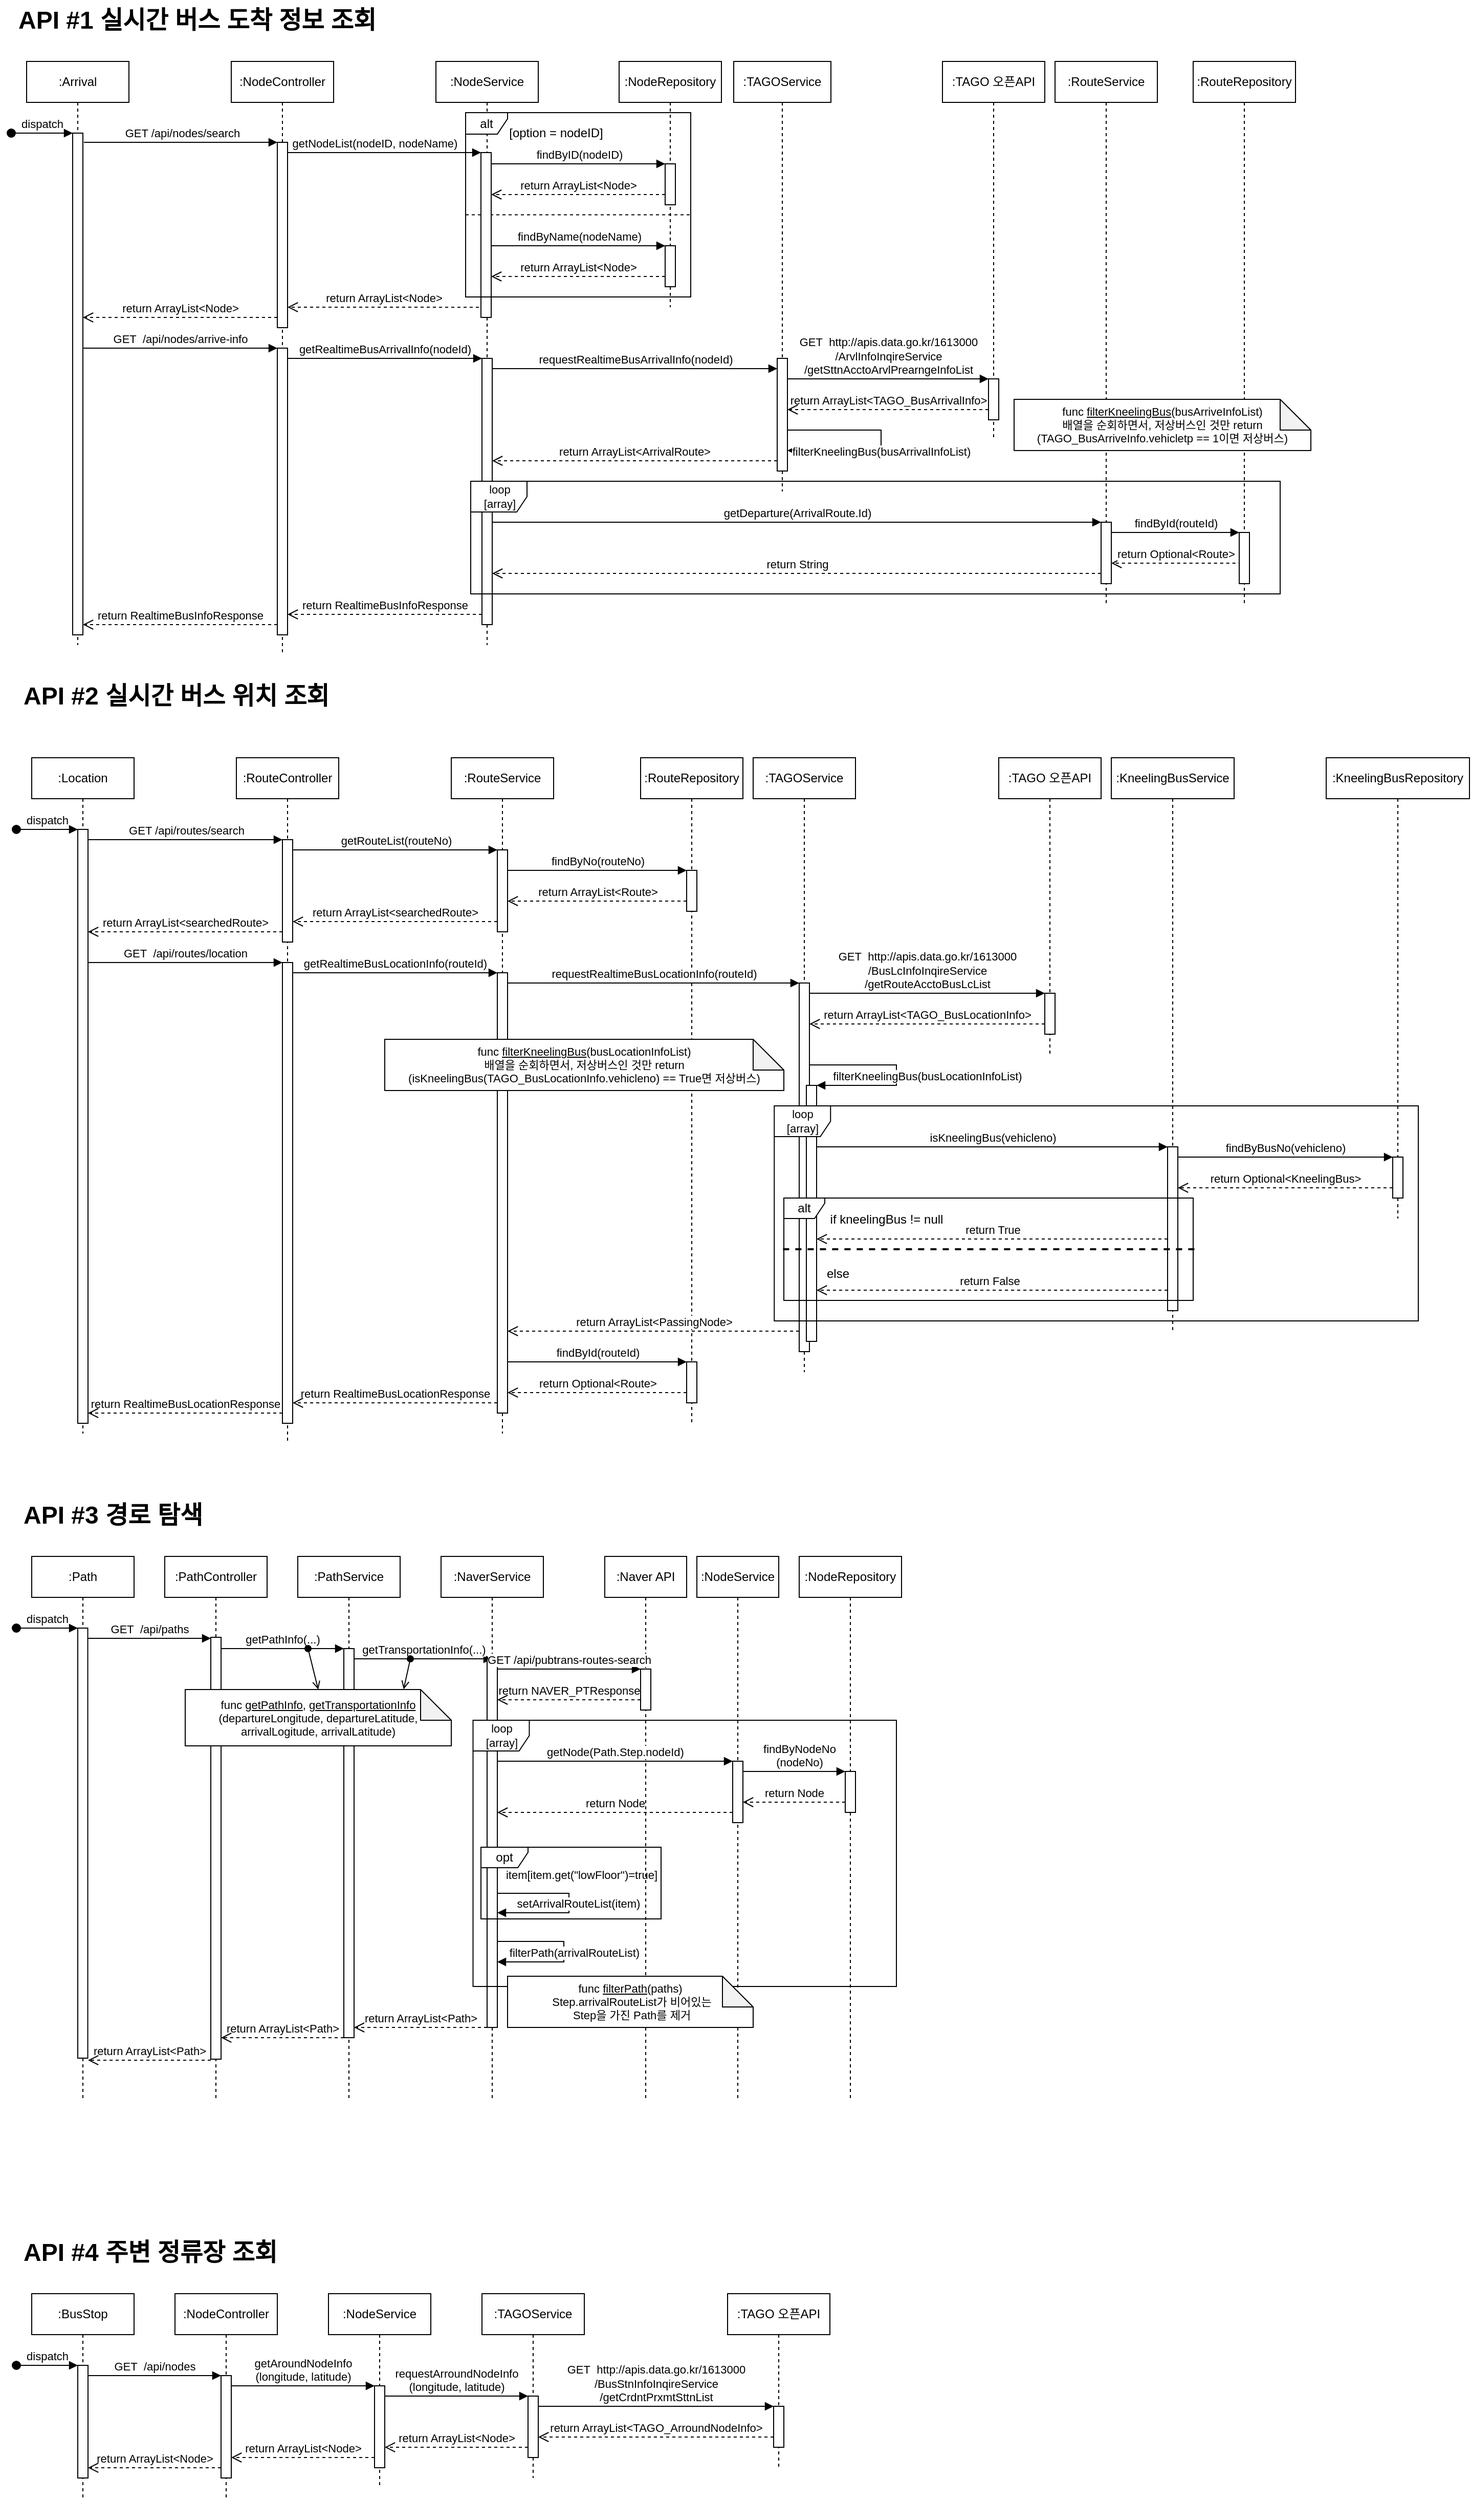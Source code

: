 <mxfile version="21.2.8" type="device">
  <diagram name="Page-1" id="2YBvvXClWsGukQMizWep">
    <mxGraphModel dx="2026" dy="1183" grid="1" gridSize="10" guides="1" tooltips="1" connect="1" arrows="1" fold="1" page="1" pageScale="1" pageWidth="850" pageHeight="1100" math="0" shadow="0">
      <root>
        <mxCell id="0" />
        <mxCell id="1" parent="0" />
        <mxCell id="aM9ryv3xv72pqoxQDRHE-1" value=":Arrival" style="shape=umlLifeline;perimeter=lifelinePerimeter;whiteSpace=wrap;html=1;container=0;dropTarget=0;collapsible=0;recursiveResize=0;outlineConnect=0;portConstraint=eastwest;newEdgeStyle={&quot;edgeStyle&quot;:&quot;elbowEdgeStyle&quot;,&quot;elbow&quot;:&quot;vertical&quot;,&quot;curved&quot;:0,&quot;rounded&quot;:0};" parent="1" vertex="1">
          <mxGeometry x="30" y="80" width="100" height="570" as="geometry" />
        </mxCell>
        <mxCell id="aM9ryv3xv72pqoxQDRHE-3" value="dispatch" style="html=1;verticalAlign=bottom;startArrow=oval;endArrow=block;startSize=8;edgeStyle=elbowEdgeStyle;elbow=vertical;curved=0;rounded=0;" parent="aM9ryv3xv72pqoxQDRHE-1" target="aM9ryv3xv72pqoxQDRHE-2" edge="1">
          <mxGeometry relative="1" as="geometry">
            <mxPoint x="-15" y="70" as="sourcePoint" />
          </mxGeometry>
        </mxCell>
        <mxCell id="aM9ryv3xv72pqoxQDRHE-5" value=":NodeController" style="shape=umlLifeline;perimeter=lifelinePerimeter;whiteSpace=wrap;html=1;container=0;dropTarget=0;collapsible=0;recursiveResize=0;outlineConnect=0;portConstraint=eastwest;newEdgeStyle={&quot;edgeStyle&quot;:&quot;elbowEdgeStyle&quot;,&quot;elbow&quot;:&quot;vertical&quot;,&quot;curved&quot;:0,&quot;rounded&quot;:0};" parent="1" vertex="1">
          <mxGeometry x="230" y="80" width="100" height="580" as="geometry" />
        </mxCell>
        <mxCell id="08kF6oCmYqGF8lFNc4d_-3" value="" style="html=1;points=[];perimeter=orthogonalPerimeter;outlineConnect=0;targetShapes=umlLifeline;portConstraint=eastwest;newEdgeStyle={&quot;edgeStyle&quot;:&quot;elbowEdgeStyle&quot;,&quot;elbow&quot;:&quot;vertical&quot;,&quot;curved&quot;:0,&quot;rounded&quot;:0};" parent="aM9ryv3xv72pqoxQDRHE-5" vertex="1">
          <mxGeometry x="45" y="79" width="10" height="181" as="geometry" />
        </mxCell>
        <mxCell id="qFC5bgkbNMER2tQLW2by-1" value=":TAGOService" style="shape=umlLifeline;perimeter=lifelinePerimeter;whiteSpace=wrap;html=1;container=0;dropTarget=0;collapsible=0;recursiveResize=0;outlineConnect=0;portConstraint=eastwest;newEdgeStyle={&quot;edgeStyle&quot;:&quot;elbowEdgeStyle&quot;,&quot;elbow&quot;:&quot;vertical&quot;,&quot;curved&quot;:0,&quot;rounded&quot;:0};" parent="1" vertex="1">
          <mxGeometry x="721" y="80" width="95" height="420" as="geometry" />
        </mxCell>
        <mxCell id="qFC5bgkbNMER2tQLW2by-2" value="" style="html=1;points=[];perimeter=orthogonalPerimeter;outlineConnect=0;targetShapes=umlLifeline;portConstraint=eastwest;newEdgeStyle={&quot;edgeStyle&quot;:&quot;elbowEdgeStyle&quot;,&quot;elbow&quot;:&quot;vertical&quot;,&quot;curved&quot;:0,&quot;rounded&quot;:0};" parent="qFC5bgkbNMER2tQLW2by-1" vertex="1">
          <mxGeometry x="42.5" y="290" width="10" height="110" as="geometry" />
        </mxCell>
        <mxCell id="qFC5bgkbNMER2tQLW2by-24" value="filterKneelingBus(busArrivalInfoList)" style="html=1;verticalAlign=bottom;endArrow=block;rounded=0;fontFamily=Helvetica;fontSize=11;" parent="qFC5bgkbNMER2tQLW2by-1" source="qFC5bgkbNMER2tQLW2by-2" target="qFC5bgkbNMER2tQLW2by-2" edge="1">
          <mxGeometry x="0.095" y="-10" width="80" relative="1" as="geometry">
            <mxPoint x="84" y="500" as="sourcePoint" />
            <mxPoint x="74" y="380" as="targetPoint" />
            <Array as="points">
              <mxPoint x="144" y="360" />
              <mxPoint x="144" y="380" />
            </Array>
            <mxPoint x="10" y="10" as="offset" />
          </mxGeometry>
        </mxCell>
        <mxCell id="qFC5bgkbNMER2tQLW2by-3" value=":NodeService" style="shape=umlLifeline;perimeter=lifelinePerimeter;whiteSpace=wrap;html=1;container=0;dropTarget=0;collapsible=0;recursiveResize=0;outlineConnect=0;portConstraint=eastwest;newEdgeStyle={&quot;edgeStyle&quot;:&quot;elbowEdgeStyle&quot;,&quot;elbow&quot;:&quot;vertical&quot;,&quot;curved&quot;:0,&quot;rounded&quot;:0};" parent="1" vertex="1">
          <mxGeometry x="430" y="80" width="100" height="570" as="geometry" />
        </mxCell>
        <mxCell id="qFC5bgkbNMER2tQLW2by-17" value=":TAGO 오픈API" style="shape=umlLifeline;perimeter=lifelinePerimeter;whiteSpace=wrap;html=1;container=0;dropTarget=0;collapsible=0;recursiveResize=0;outlineConnect=0;portConstraint=eastwest;newEdgeStyle={&quot;edgeStyle&quot;:&quot;elbowEdgeStyle&quot;,&quot;elbow&quot;:&quot;vertical&quot;,&quot;curved&quot;:0,&quot;rounded&quot;:0};" parent="1" vertex="1">
          <mxGeometry x="925" y="80" width="100" height="370" as="geometry" />
        </mxCell>
        <mxCell id="qFC5bgkbNMER2tQLW2by-31" value=":Location" style="shape=umlLifeline;perimeter=lifelinePerimeter;whiteSpace=wrap;html=1;container=0;dropTarget=0;collapsible=0;recursiveResize=0;outlineConnect=0;portConstraint=eastwest;newEdgeStyle={&quot;edgeStyle&quot;:&quot;elbowEdgeStyle&quot;,&quot;elbow&quot;:&quot;vertical&quot;,&quot;curved&quot;:0,&quot;rounded&quot;:0};" parent="1" vertex="1">
          <mxGeometry x="35" y="760" width="100" height="660" as="geometry" />
        </mxCell>
        <mxCell id="qFC5bgkbNMER2tQLW2by-32" value="" style="html=1;points=[];perimeter=orthogonalPerimeter;outlineConnect=0;targetShapes=umlLifeline;portConstraint=eastwest;newEdgeStyle={&quot;edgeStyle&quot;:&quot;elbowEdgeStyle&quot;,&quot;elbow&quot;:&quot;vertical&quot;,&quot;curved&quot;:0,&quot;rounded&quot;:0};" parent="qFC5bgkbNMER2tQLW2by-31" vertex="1">
          <mxGeometry x="45" y="70" width="10" height="580" as="geometry" />
        </mxCell>
        <mxCell id="qFC5bgkbNMER2tQLW2by-33" value="dispatch" style="html=1;verticalAlign=bottom;startArrow=oval;endArrow=block;startSize=8;edgeStyle=elbowEdgeStyle;elbow=vertical;curved=0;rounded=0;" parent="qFC5bgkbNMER2tQLW2by-31" target="qFC5bgkbNMER2tQLW2by-32" edge="1">
          <mxGeometry relative="1" as="geometry">
            <mxPoint x="-15" y="70" as="sourcePoint" />
          </mxGeometry>
        </mxCell>
        <mxCell id="qFC5bgkbNMER2tQLW2by-34" value=":RouteController" style="shape=umlLifeline;perimeter=lifelinePerimeter;whiteSpace=wrap;html=1;container=0;dropTarget=0;collapsible=0;recursiveResize=0;outlineConnect=0;portConstraint=eastwest;newEdgeStyle={&quot;edgeStyle&quot;:&quot;elbowEdgeStyle&quot;,&quot;elbow&quot;:&quot;vertical&quot;,&quot;curved&quot;:0,&quot;rounded&quot;:0};" parent="1" vertex="1">
          <mxGeometry x="235" y="760" width="100" height="670" as="geometry" />
        </mxCell>
        <mxCell id="qFC5bgkbNMER2tQLW2by-35" value="" style="html=1;points=[];perimeter=orthogonalPerimeter;outlineConnect=0;targetShapes=umlLifeline;portConstraint=eastwest;newEdgeStyle={&quot;edgeStyle&quot;:&quot;elbowEdgeStyle&quot;,&quot;elbow&quot;:&quot;vertical&quot;,&quot;curved&quot;:0,&quot;rounded&quot;:0};" parent="qFC5bgkbNMER2tQLW2by-34" vertex="1">
          <mxGeometry x="45" y="80" width="10" height="100" as="geometry" />
        </mxCell>
        <mxCell id="N_7CrLdhk-Q8okJVBRSR-20" value="" style="html=1;points=[];perimeter=orthogonalPerimeter;outlineConnect=0;targetShapes=umlLifeline;portConstraint=eastwest;newEdgeStyle={&quot;edgeStyle&quot;:&quot;elbowEdgeStyle&quot;,&quot;elbow&quot;:&quot;vertical&quot;,&quot;curved&quot;:0,&quot;rounded&quot;:0};" parent="qFC5bgkbNMER2tQLW2by-34" vertex="1">
          <mxGeometry x="45" y="200" width="10" height="450" as="geometry" />
        </mxCell>
        <mxCell id="qFC5bgkbNMER2tQLW2by-36" value="GET&amp;nbsp;&amp;nbsp;/api/routes/location" style="html=1;verticalAlign=bottom;endArrow=block;edgeStyle=elbowEdgeStyle;elbow=vertical;curved=0;rounded=0;" parent="1" edge="1">
          <mxGeometry relative="1" as="geometry">
            <mxPoint x="90" y="960" as="sourcePoint" />
            <Array as="points">
              <mxPoint x="185" y="960" />
            </Array>
            <mxPoint x="280" y="960" as="targetPoint" />
          </mxGeometry>
        </mxCell>
        <mxCell id="qFC5bgkbNMER2tQLW2by-37" value=":TAGOService" style="shape=umlLifeline;perimeter=lifelinePerimeter;whiteSpace=wrap;html=1;container=0;dropTarget=0;collapsible=0;recursiveResize=0;outlineConnect=0;portConstraint=eastwest;newEdgeStyle={&quot;edgeStyle&quot;:&quot;elbowEdgeStyle&quot;,&quot;elbow&quot;:&quot;vertical&quot;,&quot;curved&quot;:0,&quot;rounded&quot;:0};" parent="1" vertex="1">
          <mxGeometry x="740" y="760" width="100" height="600" as="geometry" />
        </mxCell>
        <mxCell id="qFC5bgkbNMER2tQLW2by-38" value="" style="html=1;points=[];perimeter=orthogonalPerimeter;outlineConnect=0;targetShapes=umlLifeline;portConstraint=eastwest;newEdgeStyle={&quot;edgeStyle&quot;:&quot;elbowEdgeStyle&quot;,&quot;elbow&quot;:&quot;vertical&quot;,&quot;curved&quot;:0,&quot;rounded&quot;:0};" parent="qFC5bgkbNMER2tQLW2by-37" vertex="1">
          <mxGeometry x="45" y="220" width="10" height="360" as="geometry" />
        </mxCell>
        <mxCell id="qFC5bgkbNMER2tQLW2by-39" value="filterKneelingBus(&lt;span style=&quot;background-color: rgb(248, 249, 250);&quot;&gt;busLocationInfoList&lt;/span&gt;)" style="html=1;verticalAlign=bottom;endArrow=block;rounded=0;fontFamily=Helvetica;fontSize=11;startArrow=none;" parent="qFC5bgkbNMER2tQLW2by-37" target="qFC5bgkbNMER2tQLW2by-56" edge="1">
          <mxGeometry x="0.147" y="-30" width="80" relative="1" as="geometry">
            <mxPoint x="55" y="300" as="sourcePoint" />
            <mxPoint x="170" y="440" as="targetPoint" />
            <Array as="points">
              <mxPoint x="140" y="300" />
              <mxPoint x="140" y="320" />
            </Array>
            <mxPoint x="30" y="30" as="offset" />
          </mxGeometry>
        </mxCell>
        <mxCell id="qFC5bgkbNMER2tQLW2by-56" value="" style="html=1;points=[];perimeter=orthogonalPerimeter;outlineConnect=0;targetShapes=umlLifeline;portConstraint=eastwest;newEdgeStyle={&quot;edgeStyle&quot;:&quot;elbowEdgeStyle&quot;,&quot;elbow&quot;:&quot;vertical&quot;,&quot;curved&quot;:0,&quot;rounded&quot;:0};" parent="qFC5bgkbNMER2tQLW2by-37" vertex="1">
          <mxGeometry x="52" y="320" width="10" height="250" as="geometry" />
        </mxCell>
        <mxCell id="qFC5bgkbNMER2tQLW2by-57" value="" style="html=1;verticalAlign=bottom;endArrow=none;rounded=0;fontFamily=Helvetica;fontSize=11;" parent="qFC5bgkbNMER2tQLW2by-37" edge="1">
          <mxGeometry x="0.133" y="-40" width="80" relative="1" as="geometry">
            <mxPoint x="52" y="425" as="sourcePoint" />
            <mxPoint x="52" y="425.0" as="targetPoint" />
            <Array as="points" />
            <mxPoint x="40" y="40" as="offset" />
          </mxGeometry>
        </mxCell>
        <mxCell id="qFC5bgkbNMER2tQLW2by-40" value=":RouteService" style="shape=umlLifeline;perimeter=lifelinePerimeter;whiteSpace=wrap;html=1;container=0;dropTarget=0;collapsible=0;recursiveResize=0;outlineConnect=0;portConstraint=eastwest;newEdgeStyle={&quot;edgeStyle&quot;:&quot;elbowEdgeStyle&quot;,&quot;elbow&quot;:&quot;vertical&quot;,&quot;curved&quot;:0,&quot;rounded&quot;:0};" parent="1" vertex="1">
          <mxGeometry x="445" y="760" width="100" height="660" as="geometry" />
        </mxCell>
        <mxCell id="qFC5bgkbNMER2tQLW2by-41" value="" style="html=1;points=[];perimeter=orthogonalPerimeter;outlineConnect=0;targetShapes=umlLifeline;portConstraint=eastwest;newEdgeStyle={&quot;edgeStyle&quot;:&quot;elbowEdgeStyle&quot;,&quot;elbow&quot;:&quot;vertical&quot;,&quot;curved&quot;:0,&quot;rounded&quot;:0};" parent="qFC5bgkbNMER2tQLW2by-40" vertex="1">
          <mxGeometry x="45" y="90" width="10" height="80" as="geometry" />
        </mxCell>
        <mxCell id="N_7CrLdhk-Q8okJVBRSR-21" value="" style="html=1;points=[];perimeter=orthogonalPerimeter;outlineConnect=0;targetShapes=umlLifeline;portConstraint=eastwest;newEdgeStyle={&quot;edgeStyle&quot;:&quot;elbowEdgeStyle&quot;,&quot;elbow&quot;:&quot;vertical&quot;,&quot;curved&quot;:0,&quot;rounded&quot;:0};" parent="qFC5bgkbNMER2tQLW2by-40" vertex="1">
          <mxGeometry x="45" y="210" width="10" height="430" as="geometry" />
        </mxCell>
        <mxCell id="qFC5bgkbNMER2tQLW2by-42" value="getRealtimeBusLocationInfo(routeId)" style="html=1;verticalAlign=bottom;endArrow=block;edgeStyle=elbowEdgeStyle;elbow=vertical;curved=0;rounded=0;" parent="1" edge="1">
          <mxGeometry relative="1" as="geometry">
            <mxPoint x="290" y="970" as="sourcePoint" />
            <Array as="points">
              <mxPoint x="435" y="970" />
              <mxPoint x="390" y="980" />
            </Array>
            <mxPoint x="490" y="970" as="targetPoint" />
          </mxGeometry>
        </mxCell>
        <mxCell id="qFC5bgkbNMER2tQLW2by-44" value=":TAGO 오픈API" style="shape=umlLifeline;perimeter=lifelinePerimeter;whiteSpace=wrap;html=1;container=0;dropTarget=0;collapsible=0;recursiveResize=0;outlineConnect=0;portConstraint=eastwest;newEdgeStyle={&quot;edgeStyle&quot;:&quot;elbowEdgeStyle&quot;,&quot;elbow&quot;:&quot;vertical&quot;,&quot;curved&quot;:0,&quot;rounded&quot;:0};" parent="1" vertex="1">
          <mxGeometry x="980" y="760" width="100" height="290" as="geometry" />
        </mxCell>
        <mxCell id="qFC5bgkbNMER2tQLW2by-45" value="" style="html=1;points=[];perimeter=orthogonalPerimeter;outlineConnect=0;targetShapes=umlLifeline;portConstraint=eastwest;newEdgeStyle={&quot;edgeStyle&quot;:&quot;elbowEdgeStyle&quot;,&quot;elbow&quot;:&quot;vertical&quot;,&quot;curved&quot;:0,&quot;rounded&quot;:0};" parent="qFC5bgkbNMER2tQLW2by-44" vertex="1">
          <mxGeometry x="45" y="230" width="10" height="40" as="geometry" />
        </mxCell>
        <mxCell id="qFC5bgkbNMER2tQLW2by-46" value="&lt;font style=&quot;font-size: 11px;&quot;&gt;&lt;font style=&quot;&quot;&gt;GET&amp;nbsp;&amp;nbsp;&lt;span style=&quot;&quot; lang=&quot;EN-US&quot;&gt;http://apis.data.go.kr/1613000&lt;br&gt;/BusLcInfoInqireService&lt;/span&gt;&lt;br&gt;/&lt;/font&gt;&lt;span lang=&quot;EN-US&quot;&gt;getRouteAcctoBusLcList&lt;/span&gt;&lt;/font&gt;" style="html=1;verticalAlign=bottom;endArrow=block;edgeStyle=elbowEdgeStyle;elbow=vertical;curved=0;rounded=0;labelBackgroundColor=none;" parent="1" source="qFC5bgkbNMER2tQLW2by-38" target="qFC5bgkbNMER2tQLW2by-45" edge="1">
          <mxGeometry relative="1" as="geometry">
            <mxPoint x="840" y="1090" as="sourcePoint" />
            <Array as="points">
              <mxPoint x="950" y="990" />
              <mxPoint x="945" y="1100" />
            </Array>
            <mxPoint x="1035" y="1100" as="targetPoint" />
          </mxGeometry>
        </mxCell>
        <mxCell id="qFC5bgkbNMER2tQLW2by-47" value="return ArrayList&amp;lt;TAGO_BusLocationInfo&amp;gt;" style="html=1;verticalAlign=bottom;endArrow=open;dashed=1;endSize=8;edgeStyle=elbowEdgeStyle;elbow=vertical;curved=0;rounded=0;labelBackgroundColor=none;" parent="1" source="qFC5bgkbNMER2tQLW2by-45" target="qFC5bgkbNMER2tQLW2by-38" edge="1">
          <mxGeometry relative="1" as="geometry">
            <mxPoint x="840" y="1120" as="targetPoint" />
            <Array as="points">
              <mxPoint x="960" y="1020" />
              <mxPoint x="1035" y="1130" />
              <mxPoint x="1010" y="1139.5" />
            </Array>
            <mxPoint x="1095" y="1139.5" as="sourcePoint" />
          </mxGeometry>
        </mxCell>
        <mxCell id="qFC5bgkbNMER2tQLW2by-50" value="return RealtimeBusLocationResponse" style="html=1;verticalAlign=bottom;endArrow=open;dashed=1;endSize=8;edgeStyle=elbowEdgeStyle;elbow=vertical;curved=0;rounded=0;labelBackgroundColor=none;" parent="1" source="N_7CrLdhk-Q8okJVBRSR-21" target="N_7CrLdhk-Q8okJVBRSR-20" edge="1">
          <mxGeometry relative="1" as="geometry">
            <mxPoint x="290" y="1320" as="targetPoint" />
            <Array as="points">
              <mxPoint x="405" y="1390" />
              <mxPoint x="485" y="1330" />
              <mxPoint x="445" y="1370" />
              <mxPoint x="455" y="1220" />
              <mxPoint x="425" y="1140" />
              <mxPoint x="325" y="1160" />
              <mxPoint x="405" y="1170" />
              <mxPoint x="385" y="1190" />
              <mxPoint x="740" y="1060" />
              <mxPoint x="715" y="1069.5" />
            </Array>
            <mxPoint x="495" y="1300" as="sourcePoint" />
          </mxGeometry>
        </mxCell>
        <mxCell id="qFC5bgkbNMER2tQLW2by-51" value="return RealtimeBusLocationResponse" style="html=1;verticalAlign=bottom;endArrow=open;dashed=1;endSize=8;edgeStyle=elbowEdgeStyle;elbow=vertical;curved=0;rounded=0;labelBackgroundColor=none;" parent="1" source="N_7CrLdhk-Q8okJVBRSR-20" target="qFC5bgkbNMER2tQLW2by-32" edge="1">
          <mxGeometry relative="1" as="geometry">
            <mxPoint x="85" y="1320" as="targetPoint" />
            <Array as="points">
              <mxPoint x="205" y="1400" />
              <mxPoint x="225" y="1340" />
              <mxPoint x="155" y="1230" />
              <mxPoint x="275" y="1150" />
              <mxPoint x="180" y="1170" />
              <mxPoint x="80" y="1190" />
              <mxPoint x="160" y="1200" />
              <mxPoint x="140" y="1220" />
              <mxPoint x="495" y="1090" />
              <mxPoint x="470" y="1099.5" />
            </Array>
            <mxPoint x="285" y="1310" as="sourcePoint" />
          </mxGeometry>
        </mxCell>
        <mxCell id="qFC5bgkbNMER2tQLW2by-52" value="API #1 실시간 버스 도착 정보 조회" style="text;strokeColor=none;fillColor=none;html=1;fontSize=24;fontStyle=1;verticalAlign=middle;align=left;fontFamily=Helvetica;" parent="1" vertex="1">
          <mxGeometry x="20" y="20" width="420" height="40" as="geometry" />
        </mxCell>
        <mxCell id="qFC5bgkbNMER2tQLW2by-53" value="API #2 실시간 버스 위치 조회" style="text;strokeColor=none;fillColor=none;html=1;fontSize=24;fontStyle=1;verticalAlign=middle;align=left;fontFamily=Helvetica;" parent="1" vertex="1">
          <mxGeometry x="25" y="680" width="420" height="40" as="geometry" />
        </mxCell>
        <mxCell id="qFC5bgkbNMER2tQLW2by-54" value=":KneelingBusService" style="shape=umlLifeline;perimeter=lifelinePerimeter;whiteSpace=wrap;html=1;container=0;dropTarget=0;collapsible=0;recursiveResize=0;outlineConnect=0;portConstraint=eastwest;newEdgeStyle={&quot;edgeStyle&quot;:&quot;elbowEdgeStyle&quot;,&quot;elbow&quot;:&quot;vertical&quot;,&quot;curved&quot;:0,&quot;rounded&quot;:0};" parent="1" vertex="1">
          <mxGeometry x="1090" y="760" width="120" height="560" as="geometry" />
        </mxCell>
        <mxCell id="qFC5bgkbNMER2tQLW2by-55" value="" style="html=1;points=[];perimeter=orthogonalPerimeter;outlineConnect=0;targetShapes=umlLifeline;portConstraint=eastwest;newEdgeStyle={&quot;edgeStyle&quot;:&quot;elbowEdgeStyle&quot;,&quot;elbow&quot;:&quot;vertical&quot;,&quot;curved&quot;:0,&quot;rounded&quot;:0};" parent="qFC5bgkbNMER2tQLW2by-54" vertex="1">
          <mxGeometry x="55" y="380" width="10" height="160" as="geometry" />
        </mxCell>
        <mxCell id="qFC5bgkbNMER2tQLW2by-61" value="isKneelingBus(vehicleno)" style="html=1;verticalAlign=bottom;endArrow=block;edgeStyle=elbowEdgeStyle;elbow=vertical;curved=0;rounded=0;" parent="1" target="qFC5bgkbNMER2tQLW2by-55" edge="1">
          <mxGeometry relative="1" as="geometry">
            <mxPoint x="802" y="1140.0" as="sourcePoint" />
            <Array as="points">
              <mxPoint x="900" y="1140" />
              <mxPoint x="1030" y="1250" />
              <mxPoint x="1150" y="1240" />
              <mxPoint x="1010" y="1250" />
              <mxPoint x="1040" y="1240" />
              <mxPoint x="1140" y="1210" />
              <mxPoint x="1060" y="1230" />
              <mxPoint x="1090" y="1260" />
              <mxPoint x="1010" y="1270" />
            </Array>
            <mxPoint x="1150" y="1260" as="targetPoint" />
          </mxGeometry>
        </mxCell>
        <mxCell id="qFC5bgkbNMER2tQLW2by-62" value="return True" style="html=1;verticalAlign=bottom;endArrow=open;dashed=1;endSize=8;edgeStyle=elbowEdgeStyle;elbow=vertical;curved=0;rounded=0;" parent="1" source="qFC5bgkbNMER2tQLW2by-55" target="qFC5bgkbNMER2tQLW2by-56" edge="1">
          <mxGeometry relative="1" as="geometry">
            <mxPoint x="797" y="1220.0" as="targetPoint" />
            <Array as="points">
              <mxPoint x="1040" y="1230" />
              <mxPoint x="1020" y="1160" />
              <mxPoint x="1010" y="1110" />
              <mxPoint x="1100" y="1120" />
              <mxPoint x="1075" y="1129.5" />
            </Array>
            <mxPoint x="1160" y="1230" as="sourcePoint" />
          </mxGeometry>
        </mxCell>
        <mxCell id="k7a1IMR4k6QStVqBkA34-1" value=":KneelingBusRepository" style="shape=umlLifeline;perimeter=lifelinePerimeter;whiteSpace=wrap;html=1;container=0;dropTarget=0;collapsible=0;recursiveResize=0;outlineConnect=0;portConstraint=eastwest;newEdgeStyle={&quot;edgeStyle&quot;:&quot;elbowEdgeStyle&quot;,&quot;elbow&quot;:&quot;vertical&quot;,&quot;curved&quot;:0,&quot;rounded&quot;:0};" parent="1" vertex="1">
          <mxGeometry x="1300" y="760" width="140" height="450" as="geometry" />
        </mxCell>
        <mxCell id="k7a1IMR4k6QStVqBkA34-2" value="" style="html=1;points=[];perimeter=orthogonalPerimeter;outlineConnect=0;targetShapes=umlLifeline;portConstraint=eastwest;newEdgeStyle={&quot;edgeStyle&quot;:&quot;elbowEdgeStyle&quot;,&quot;elbow&quot;:&quot;vertical&quot;,&quot;curved&quot;:0,&quot;rounded&quot;:0};" parent="k7a1IMR4k6QStVqBkA34-1" vertex="1">
          <mxGeometry x="65" y="390" width="10" height="40" as="geometry" />
        </mxCell>
        <mxCell id="k7a1IMR4k6QStVqBkA34-3" value="alt" style="shape=umlFrame;whiteSpace=wrap;html=1;pointerEvents=0;recursiveResize=0;container=1;collapsible=0;width=40;height=20;" parent="1" vertex="1">
          <mxGeometry x="770" y="1190" width="400" height="100" as="geometry" />
        </mxCell>
        <mxCell id="k7a1IMR4k6QStVqBkA34-4" value="if kneelingBus != null" style="text;align=center;html=1;" parent="k7a1IMR4k6QStVqBkA34-3" vertex="1">
          <mxGeometry width="100" height="20" relative="1" as="geometry">
            <mxPoint x="50" y="7" as="offset" />
          </mxGeometry>
        </mxCell>
        <mxCell id="k7a1IMR4k6QStVqBkA34-12" value="else" style="text;align=left;html=1;" parent="k7a1IMR4k6QStVqBkA34-3" vertex="1">
          <mxGeometry x="40" y="60" width="100" height="20" as="geometry" />
        </mxCell>
        <mxCell id="k7a1IMR4k6QStVqBkA34-5" value="findByBusNo(vehicleno)" style="html=1;verticalAlign=bottom;endArrow=block;edgeStyle=elbowEdgeStyle;elbow=vertical;curved=0;rounded=0;" parent="1" source="qFC5bgkbNMER2tQLW2by-55" target="k7a1IMR4k6QStVqBkA34-2" edge="1">
          <mxGeometry relative="1" as="geometry">
            <mxPoint x="1170" y="1260" as="sourcePoint" />
            <Array as="points">
              <mxPoint x="1330" y="1150" />
              <mxPoint x="1310" y="1160" />
              <mxPoint x="1400" y="1260" />
              <mxPoint x="1320" y="1270" />
            </Array>
            <mxPoint x="1460" y="1260" as="targetPoint" />
            <mxPoint as="offset" />
          </mxGeometry>
        </mxCell>
        <mxCell id="k7a1IMR4k6QStVqBkA34-6" value="return Optional&amp;lt;KneelingBus&amp;gt;" style="html=1;verticalAlign=bottom;endArrow=open;dashed=1;endSize=8;edgeStyle=elbowEdgeStyle;elbow=vertical;curved=0;rounded=0;" parent="1" source="k7a1IMR4k6QStVqBkA34-2" target="qFC5bgkbNMER2tQLW2by-55" edge="1">
          <mxGeometry relative="1" as="geometry">
            <mxPoint x="1190" y="1290" as="targetPoint" />
            <Array as="points">
              <mxPoint x="1330" y="1180" />
              <mxPoint x="1310" y="1190" />
              <mxPoint x="1310" y="1290" />
              <mxPoint x="1430" y="1300" />
              <mxPoint x="1405" y="1309.5" />
            </Array>
            <mxPoint x="1480" y="1290" as="sourcePoint" />
          </mxGeometry>
        </mxCell>
        <mxCell id="k7a1IMR4k6QStVqBkA34-11" value="" style="endArrow=none;dashed=1;html=1;strokeWidth=2;rounded=0;exitX=-0.002;exitY=0.5;exitDx=0;exitDy=0;exitPerimeter=0;entryX=1.004;entryY=0.5;entryDx=0;entryDy=0;entryPerimeter=0;" parent="1" source="k7a1IMR4k6QStVqBkA34-3" target="k7a1IMR4k6QStVqBkA34-3" edge="1">
          <mxGeometry width="50" height="50" relative="1" as="geometry">
            <mxPoint x="1010" y="1200" as="sourcePoint" />
            <mxPoint x="1060" y="1150" as="targetPoint" />
          </mxGeometry>
        </mxCell>
        <mxCell id="k7a1IMR4k6QStVqBkA34-10" value="return False" style="html=1;verticalAlign=bottom;endArrow=open;dashed=1;endSize=8;edgeStyle=elbowEdgeStyle;elbow=vertical;curved=0;rounded=0;" parent="1" source="qFC5bgkbNMER2tQLW2by-55" target="qFC5bgkbNMER2tQLW2by-56" edge="1">
          <mxGeometry x="0.016" relative="1" as="geometry">
            <mxPoint x="797" y="1220.0" as="targetPoint" />
            <Array as="points">
              <mxPoint x="1036.5" y="1280" />
              <mxPoint x="1016.5" y="1210" />
              <mxPoint x="1006.5" y="1160" />
              <mxPoint x="1096.5" y="1170" />
              <mxPoint x="1071.5" y="1179.5" />
            </Array>
            <mxPoint x="1150" y="1200.0" as="sourcePoint" />
            <mxPoint as="offset" />
          </mxGeometry>
        </mxCell>
        <mxCell id="qFC5bgkbNMER2tQLW2by-64" value="loop&lt;br&gt;[array]" style="shape=umlFrame;tabPosition=left;html=1;boundedLbl=1;labelInHeader=1;width=55;height=30;fontFamily=Helvetica;fontSize=11;fillColor=default;" parent="1" vertex="1">
          <mxGeometry x="760.63" y="1100" width="629.37" height="210" as="geometry" />
        </mxCell>
        <mxCell id="fHhHK2cprjjLy8XThuCV-1" value=":RouteService" style="shape=umlLifeline;perimeter=lifelinePerimeter;whiteSpace=wrap;html=1;container=0;dropTarget=0;collapsible=0;recursiveResize=0;outlineConnect=0;portConstraint=eastwest;newEdgeStyle={&quot;edgeStyle&quot;:&quot;elbowEdgeStyle&quot;,&quot;elbow&quot;:&quot;vertical&quot;,&quot;curved&quot;:0,&quot;rounded&quot;:0};" parent="1" vertex="1">
          <mxGeometry x="1035" y="80" width="100" height="530" as="geometry" />
        </mxCell>
        <mxCell id="1GrX-xzaJzc5Ogwhxh7m-1" value=":RouteRepository" style="shape=umlLifeline;perimeter=lifelinePerimeter;whiteSpace=wrap;html=1;container=0;dropTarget=0;collapsible=0;recursiveResize=0;outlineConnect=0;portConstraint=eastwest;newEdgeStyle={&quot;edgeStyle&quot;:&quot;elbowEdgeStyle&quot;,&quot;elbow&quot;:&quot;vertical&quot;,&quot;curved&quot;:0,&quot;rounded&quot;:0};" parent="1" vertex="1">
          <mxGeometry x="1170" y="80" width="100" height="530" as="geometry" />
        </mxCell>
        <mxCell id="JqPzYiZshlsB7a6lHPUq-3" value=":RouteRepository" style="shape=umlLifeline;perimeter=lifelinePerimeter;whiteSpace=wrap;html=1;container=0;dropTarget=0;collapsible=0;recursiveResize=0;outlineConnect=0;portConstraint=eastwest;newEdgeStyle={&quot;edgeStyle&quot;:&quot;elbowEdgeStyle&quot;,&quot;elbow&quot;:&quot;vertical&quot;,&quot;curved&quot;:0,&quot;rounded&quot;:0};" parent="1" vertex="1">
          <mxGeometry x="630" y="760" width="100" height="650" as="geometry" />
        </mxCell>
        <mxCell id="N_7CrLdhk-Q8okJVBRSR-17" value="" style="html=1;points=[];perimeter=orthogonalPerimeter;outlineConnect=0;targetShapes=umlLifeline;portConstraint=eastwest;newEdgeStyle={&quot;edgeStyle&quot;:&quot;elbowEdgeStyle&quot;,&quot;elbow&quot;:&quot;vertical&quot;,&quot;curved&quot;:0,&quot;rounded&quot;:0};" parent="JqPzYiZshlsB7a6lHPUq-3" vertex="1">
          <mxGeometry x="45" y="110" width="10" height="40" as="geometry" />
        </mxCell>
        <mxCell id="qFC5bgkbNMER2tQLW2by-63" value="func &lt;u&gt;filterKneelingBus&lt;/u&gt;(busLocationInfoList)&lt;br&gt;배열을 순회하면서, 저상버스인 것만 return&lt;br&gt;(isKneelingBus(TAGO_BusLocationInfo.vehicleno) == True면 저상버스)" style="shape=note;whiteSpace=wrap;html=1;backgroundOutline=1;darkOpacity=0.05;fontFamily=Helvetica;fontSize=11;fillColor=default;" parent="1" vertex="1">
          <mxGeometry x="380" y="1035" width="390" height="50" as="geometry" />
        </mxCell>
        <mxCell id="JqPzYiZshlsB7a6lHPUq-5" value="findById(routeId)" style="html=1;verticalAlign=bottom;endArrow=block;edgeStyle=elbowEdgeStyle;elbow=vertical;curved=0;rounded=0;" parent="1" source="N_7CrLdhk-Q8okJVBRSR-21" target="JqPzYiZshlsB7a6lHPUq-4" edge="1">
          <mxGeometry relative="1" as="geometry">
            <mxPoint x="495" y="1300" as="sourcePoint" />
            <Array as="points">
              <mxPoint x="585" y="1350" />
              <mxPoint x="591.25" y="1380" />
              <mxPoint x="546.25" y="1390" />
            </Array>
            <mxPoint x="655" y="1380" as="targetPoint" />
          </mxGeometry>
        </mxCell>
        <mxCell id="JqPzYiZshlsB7a6lHPUq-6" value="return Optional&amp;lt;Route&amp;gt;" style="html=1;verticalAlign=bottom;endArrow=open;dashed=1;endSize=8;edgeStyle=elbowEdgeStyle;elbow=vertical;curved=0;rounded=0;labelBackgroundColor=none;" parent="1" source="JqPzYiZshlsB7a6lHPUq-4" target="N_7CrLdhk-Q8okJVBRSR-21" edge="1">
          <mxGeometry relative="1" as="geometry">
            <mxPoint x="495" y="1300" as="targetPoint" />
            <Array as="points">
              <mxPoint x="585" y="1380" />
              <mxPoint x="665" y="1370" />
              <mxPoint x="700" y="1380" />
              <mxPoint x="660" y="1420" />
              <mxPoint x="670" y="1270" />
              <mxPoint x="640" y="1190" />
              <mxPoint x="540" y="1210" />
              <mxPoint x="620" y="1220" />
              <mxPoint x="600" y="1240" />
              <mxPoint x="955" y="1110" />
              <mxPoint x="930" y="1119.5" />
            </Array>
            <mxPoint x="705" y="1380" as="sourcePoint" />
          </mxGeometry>
        </mxCell>
        <mxCell id="qFC5bgkbNMER2tQLW2by-49" value="return ArrayList&amp;lt;PassingNode&amp;gt;" style="html=1;verticalAlign=bottom;endArrow=open;dashed=1;endSize=8;edgeStyle=elbowEdgeStyle;elbow=vertical;curved=0;rounded=0;" parent="1" source="qFC5bgkbNMER2tQLW2by-38" target="N_7CrLdhk-Q8okJVBRSR-21" edge="1">
          <mxGeometry relative="1" as="geometry">
            <mxPoint x="495" y="1300" as="targetPoint" />
            <Array as="points">
              <mxPoint x="675" y="1320" />
              <mxPoint x="635" y="1360" />
              <mxPoint x="645" y="1210" />
              <mxPoint x="575" y="1200" />
              <mxPoint x="625" y="1130" />
              <mxPoint x="635" y="1150" />
              <mxPoint x="615" y="1170" />
              <mxPoint x="970" y="1040" />
              <mxPoint x="945" y="1049.5" />
            </Array>
            <mxPoint x="790" y="1230" as="sourcePoint" />
          </mxGeometry>
        </mxCell>
        <mxCell id="qFC5bgkbNMER2tQLW2by-43" value="requestRealtimeBusLocationInfo(routeId)" style="html=1;verticalAlign=bottom;endArrow=block;edgeStyle=elbowEdgeStyle;elbow=vertical;curved=0;rounded=0;" parent="1" edge="1">
          <mxGeometry relative="1" as="geometry">
            <mxPoint x="500" y="980" as="sourcePoint" />
            <Array as="points">
              <mxPoint x="685" y="980" />
              <mxPoint x="605" y="990" />
            </Array>
            <mxPoint x="785" y="980" as="targetPoint" />
            <mxPoint as="offset" />
          </mxGeometry>
        </mxCell>
        <mxCell id="hKIsPitYLGhmzKjyJmXT-156" value=":BusStop" style="shape=umlLifeline;perimeter=lifelinePerimeter;whiteSpace=wrap;html=1;container=0;dropTarget=0;collapsible=0;recursiveResize=0;outlineConnect=0;portConstraint=eastwest;newEdgeStyle={&quot;edgeStyle&quot;:&quot;elbowEdgeStyle&quot;,&quot;elbow&quot;:&quot;vertical&quot;,&quot;curved&quot;:0,&quot;rounded&quot;:0};" parent="1" vertex="1">
          <mxGeometry x="35" y="2260" width="100" height="200" as="geometry" />
        </mxCell>
        <mxCell id="hKIsPitYLGhmzKjyJmXT-157" value="" style="html=1;points=[];perimeter=orthogonalPerimeter;outlineConnect=0;targetShapes=umlLifeline;portConstraint=eastwest;newEdgeStyle={&quot;edgeStyle&quot;:&quot;elbowEdgeStyle&quot;,&quot;elbow&quot;:&quot;vertical&quot;,&quot;curved&quot;:0,&quot;rounded&quot;:0};" parent="hKIsPitYLGhmzKjyJmXT-156" vertex="1">
          <mxGeometry x="45" y="70" width="10" height="110" as="geometry" />
        </mxCell>
        <mxCell id="hKIsPitYLGhmzKjyJmXT-158" value="dispatch" style="html=1;verticalAlign=bottom;startArrow=oval;endArrow=block;startSize=8;edgeStyle=elbowEdgeStyle;elbow=vertical;curved=0;rounded=0;" parent="hKIsPitYLGhmzKjyJmXT-156" target="hKIsPitYLGhmzKjyJmXT-157" edge="1">
          <mxGeometry relative="1" as="geometry">
            <mxPoint x="-15" y="70" as="sourcePoint" />
          </mxGeometry>
        </mxCell>
        <mxCell id="hKIsPitYLGhmzKjyJmXT-159" value=":NodeController" style="shape=umlLifeline;perimeter=lifelinePerimeter;whiteSpace=wrap;html=1;container=0;dropTarget=0;collapsible=0;recursiveResize=0;outlineConnect=0;portConstraint=eastwest;newEdgeStyle={&quot;edgeStyle&quot;:&quot;elbowEdgeStyle&quot;,&quot;elbow&quot;:&quot;vertical&quot;,&quot;curved&quot;:0,&quot;rounded&quot;:0};" parent="1" vertex="1">
          <mxGeometry x="175" y="2260" width="100" height="200" as="geometry" />
        </mxCell>
        <mxCell id="hKIsPitYLGhmzKjyJmXT-160" value="" style="html=1;points=[];perimeter=orthogonalPerimeter;outlineConnect=0;targetShapes=umlLifeline;portConstraint=eastwest;newEdgeStyle={&quot;edgeStyle&quot;:&quot;elbowEdgeStyle&quot;,&quot;elbow&quot;:&quot;vertical&quot;,&quot;curved&quot;:0,&quot;rounded&quot;:0};" parent="hKIsPitYLGhmzKjyJmXT-159" vertex="1">
          <mxGeometry x="45" y="80" width="10" height="100" as="geometry" />
        </mxCell>
        <mxCell id="hKIsPitYLGhmzKjyJmXT-161" value="GET&amp;nbsp;&amp;nbsp;/api/nodes" style="html=1;verticalAlign=bottom;endArrow=block;edgeStyle=elbowEdgeStyle;elbow=vertical;curved=0;rounded=0;" parent="1" source="hKIsPitYLGhmzKjyJmXT-157" target="hKIsPitYLGhmzKjyJmXT-160" edge="1">
          <mxGeometry relative="1" as="geometry">
            <mxPoint x="200" y="2350" as="sourcePoint" />
            <Array as="points">
              <mxPoint x="185" y="2340" />
            </Array>
          </mxGeometry>
        </mxCell>
        <mxCell id="hKIsPitYLGhmzKjyJmXT-162" value=":TAGOService" style="shape=umlLifeline;perimeter=lifelinePerimeter;whiteSpace=wrap;html=1;container=0;dropTarget=0;collapsible=0;recursiveResize=0;outlineConnect=0;portConstraint=eastwest;newEdgeStyle={&quot;edgeStyle&quot;:&quot;elbowEdgeStyle&quot;,&quot;elbow&quot;:&quot;vertical&quot;,&quot;curved&quot;:0,&quot;rounded&quot;:0};" parent="1" vertex="1">
          <mxGeometry x="475" y="2260" width="100" height="180" as="geometry" />
        </mxCell>
        <mxCell id="hKIsPitYLGhmzKjyJmXT-163" value="" style="html=1;points=[];perimeter=orthogonalPerimeter;outlineConnect=0;targetShapes=umlLifeline;portConstraint=eastwest;newEdgeStyle={&quot;edgeStyle&quot;:&quot;elbowEdgeStyle&quot;,&quot;elbow&quot;:&quot;vertical&quot;,&quot;curved&quot;:0,&quot;rounded&quot;:0};" parent="hKIsPitYLGhmzKjyJmXT-162" vertex="1">
          <mxGeometry x="45" y="100" width="10" height="60" as="geometry" />
        </mxCell>
        <mxCell id="hKIsPitYLGhmzKjyJmXT-165" value=":NodeService" style="shape=umlLifeline;perimeter=lifelinePerimeter;whiteSpace=wrap;html=1;container=0;dropTarget=0;collapsible=0;recursiveResize=0;outlineConnect=0;portConstraint=eastwest;newEdgeStyle={&quot;edgeStyle&quot;:&quot;elbowEdgeStyle&quot;,&quot;elbow&quot;:&quot;vertical&quot;,&quot;curved&quot;:0,&quot;rounded&quot;:0};" parent="1" vertex="1">
          <mxGeometry x="325" y="2260" width="100" height="190" as="geometry" />
        </mxCell>
        <mxCell id="hKIsPitYLGhmzKjyJmXT-166" value="" style="html=1;points=[];perimeter=orthogonalPerimeter;outlineConnect=0;targetShapes=umlLifeline;portConstraint=eastwest;newEdgeStyle={&quot;edgeStyle&quot;:&quot;elbowEdgeStyle&quot;,&quot;elbow&quot;:&quot;vertical&quot;,&quot;curved&quot;:0,&quot;rounded&quot;:0};" parent="hKIsPitYLGhmzKjyJmXT-165" vertex="1">
          <mxGeometry x="45" y="90" width="10" height="80" as="geometry" />
        </mxCell>
        <mxCell id="hKIsPitYLGhmzKjyJmXT-167" value="getAroundNodeInfo&lt;br&gt;(longitude, latitude)" style="html=1;verticalAlign=bottom;endArrow=block;edgeStyle=elbowEdgeStyle;elbow=vertical;curved=0;rounded=0;" parent="1" source="hKIsPitYLGhmzKjyJmXT-160" target="hKIsPitYLGhmzKjyJmXT-166" edge="1">
          <mxGeometry relative="1" as="geometry">
            <mxPoint x="235" y="2350" as="sourcePoint" />
            <Array as="points">
              <mxPoint x="305" y="2350" />
              <mxPoint x="330" y="2360" />
            </Array>
            <mxPoint x="425" y="2360" as="targetPoint" />
          </mxGeometry>
        </mxCell>
        <mxCell id="hKIsPitYLGhmzKjyJmXT-168" value="requestArroundNodeInfo&lt;br&gt;(longitude, latitude)" style="html=1;verticalAlign=bottom;endArrow=block;edgeStyle=elbowEdgeStyle;elbow=vertical;curved=0;rounded=0;" parent="1" source="hKIsPitYLGhmzKjyJmXT-166" target="hKIsPitYLGhmzKjyJmXT-163" edge="1">
          <mxGeometry relative="1" as="geometry">
            <mxPoint x="385" y="2370" as="sourcePoint" />
            <Array as="points">
              <mxPoint x="445" y="2360" />
              <mxPoint x="485" y="2370" />
            </Array>
            <mxPoint x="575" y="2370" as="targetPoint" />
            <mxPoint as="offset" />
          </mxGeometry>
        </mxCell>
        <mxCell id="hKIsPitYLGhmzKjyJmXT-169" value=":TAGO 오픈API" style="shape=umlLifeline;perimeter=lifelinePerimeter;whiteSpace=wrap;html=1;container=0;dropTarget=0;collapsible=0;recursiveResize=0;outlineConnect=0;portConstraint=eastwest;newEdgeStyle={&quot;edgeStyle&quot;:&quot;elbowEdgeStyle&quot;,&quot;elbow&quot;:&quot;vertical&quot;,&quot;curved&quot;:0,&quot;rounded&quot;:0};" parent="1" vertex="1">
          <mxGeometry x="715" y="2260" width="100" height="170" as="geometry" />
        </mxCell>
        <mxCell id="hKIsPitYLGhmzKjyJmXT-170" value="" style="html=1;points=[];perimeter=orthogonalPerimeter;outlineConnect=0;targetShapes=umlLifeline;portConstraint=eastwest;newEdgeStyle={&quot;edgeStyle&quot;:&quot;elbowEdgeStyle&quot;,&quot;elbow&quot;:&quot;vertical&quot;,&quot;curved&quot;:0,&quot;rounded&quot;:0};" parent="hKIsPitYLGhmzKjyJmXT-169" vertex="1">
          <mxGeometry x="45" y="110" width="10" height="40" as="geometry" />
        </mxCell>
        <mxCell id="hKIsPitYLGhmzKjyJmXT-171" value="&lt;font style=&quot;font-size: 11px;&quot;&gt;GET&amp;nbsp;&amp;nbsp;http://apis.data.go.kr/1613000&lt;br&gt;/BusStnInfoInqireService&lt;br&gt;/&lt;span style=&quot;line-height: 107%;&quot; lang=&quot;EN-US&quot;&gt;getCrdntPrxmtSttnList&lt;/span&gt;&lt;/font&gt;" style="html=1;verticalAlign=bottom;endArrow=block;edgeStyle=elbowEdgeStyle;elbow=vertical;curved=0;rounded=0;fillColor=none;labelBackgroundColor=none;" parent="1" source="hKIsPitYLGhmzKjyJmXT-163" target="hKIsPitYLGhmzKjyJmXT-170" edge="1">
          <mxGeometry relative="1" as="geometry">
            <mxPoint x="585" y="2370" as="sourcePoint" />
            <Array as="points">
              <mxPoint x="645" y="2370" />
              <mxPoint x="690" y="2380" />
            </Array>
            <mxPoint x="780" y="2380" as="targetPoint" />
          </mxGeometry>
        </mxCell>
        <mxCell id="hKIsPitYLGhmzKjyJmXT-172" value="return ArrayList&amp;lt;TAGO_ArroundNodeInfo&amp;gt;" style="html=1;verticalAlign=bottom;endArrow=open;dashed=1;endSize=8;edgeStyle=elbowEdgeStyle;elbow=vertical;curved=0;rounded=0;labelBackgroundColor=none;" parent="1" source="hKIsPitYLGhmzKjyJmXT-170" target="hKIsPitYLGhmzKjyJmXT-163" edge="1">
          <mxGeometry relative="1" as="geometry">
            <mxPoint x="585" y="2400" as="targetPoint" />
            <Array as="points">
              <mxPoint x="690" y="2400" />
              <mxPoint x="780" y="2410" />
              <mxPoint x="755" y="2419.5" />
            </Array>
            <mxPoint x="840" y="2419.5" as="sourcePoint" />
          </mxGeometry>
        </mxCell>
        <mxCell id="hKIsPitYLGhmzKjyJmXT-173" value="return ArrayList&amp;lt;Node&amp;gt;" style="html=1;verticalAlign=bottom;endArrow=open;dashed=1;endSize=8;edgeStyle=elbowEdgeStyle;elbow=vertical;curved=0;rounded=0;labelBackgroundColor=none;" parent="1" source="hKIsPitYLGhmzKjyJmXT-163" target="hKIsPitYLGhmzKjyJmXT-166" edge="1">
          <mxGeometry relative="1" as="geometry">
            <mxPoint x="600" y="2410" as="targetPoint" />
            <Array as="points">
              <mxPoint x="465" y="2410" />
              <mxPoint x="425" y="2450" />
              <mxPoint x="565" y="2570" />
              <mxPoint x="505" y="2510" />
              <mxPoint x="515" y="2530" />
              <mxPoint x="495" y="2550" />
              <mxPoint x="850" y="2420" />
              <mxPoint x="825" y="2429.5" />
            </Array>
            <mxPoint x="900" y="2410" as="sourcePoint" />
          </mxGeometry>
        </mxCell>
        <mxCell id="hKIsPitYLGhmzKjyJmXT-174" value="return ArrayList&amp;lt;Node&amp;gt;" style="html=1;verticalAlign=bottom;endArrow=open;dashed=1;endSize=8;edgeStyle=elbowEdgeStyle;elbow=vertical;curved=0;rounded=0;labelBackgroundColor=none;" parent="1" source="hKIsPitYLGhmzKjyJmXT-166" target="hKIsPitYLGhmzKjyJmXT-160" edge="1">
          <mxGeometry relative="1" as="geometry">
            <mxPoint x="210" y="2550" as="targetPoint" />
            <Array as="points">
              <mxPoint x="355" y="2420" />
              <mxPoint x="365" y="2600" />
              <mxPoint x="305" y="2610" />
              <mxPoint x="355" y="2580" />
              <mxPoint x="325" y="2460" />
              <mxPoint x="365" y="2520" />
              <mxPoint x="265" y="2540" />
              <mxPoint x="345" y="2550" />
              <mxPoint x="325" y="2570" />
              <mxPoint x="680" y="2440" />
              <mxPoint x="655" y="2449.5" />
            </Array>
            <mxPoint x="410" y="2550" as="sourcePoint" />
          </mxGeometry>
        </mxCell>
        <mxCell id="hKIsPitYLGhmzKjyJmXT-175" value="return ArrayList&amp;lt;Node&amp;gt;" style="html=1;verticalAlign=bottom;endArrow=open;dashed=1;endSize=8;edgeStyle=elbowEdgeStyle;elbow=vertical;curved=0;rounded=0;labelBackgroundColor=none;" parent="1" source="hKIsPitYLGhmzKjyJmXT-160" target="hKIsPitYLGhmzKjyJmXT-157" edge="1">
          <mxGeometry relative="1" as="geometry">
            <mxPoint x="45" y="2550" as="targetPoint" />
            <Array as="points">
              <mxPoint x="165" y="2430" />
              <mxPoint x="165" y="2610" />
              <mxPoint x="235" y="2620" />
              <mxPoint x="195" y="2590" />
              <mxPoint x="265" y="2470" />
              <mxPoint x="275" y="2530" />
              <mxPoint x="180" y="2550" />
              <mxPoint x="80" y="2570" />
              <mxPoint x="160" y="2580" />
              <mxPoint x="140" y="2600" />
              <mxPoint x="495" y="2470" />
              <mxPoint x="470" y="2479.5" />
            </Array>
            <mxPoint x="275" y="2550" as="sourcePoint" />
          </mxGeometry>
        </mxCell>
        <mxCell id="hKIsPitYLGhmzKjyJmXT-176" value="API #4 주변 정류장 조회" style="text;strokeColor=none;fillColor=none;html=1;fontSize=24;fontStyle=1;verticalAlign=middle;align=left;fontFamily=Helvetica;" parent="1" vertex="1">
          <mxGeometry x="25" y="2200" width="420" height="40" as="geometry" />
        </mxCell>
        <mxCell id="aM9ryv3xv72pqoxQDRHE-2" value="" style="html=1;points=[];perimeter=orthogonalPerimeter;outlineConnect=0;targetShapes=umlLifeline;portConstraint=eastwest;newEdgeStyle={&quot;edgeStyle&quot;:&quot;elbowEdgeStyle&quot;,&quot;elbow&quot;:&quot;vertical&quot;,&quot;curved&quot;:0,&quot;rounded&quot;:0};" parent="1" vertex="1">
          <mxGeometry x="75" y="150" width="10" height="490" as="geometry" />
        </mxCell>
        <mxCell id="aM9ryv3xv72pqoxQDRHE-6" value="" style="html=1;points=[];perimeter=orthogonalPerimeter;outlineConnect=0;targetShapes=umlLifeline;portConstraint=eastwest;newEdgeStyle={&quot;edgeStyle&quot;:&quot;elbowEdgeStyle&quot;,&quot;elbow&quot;:&quot;vertical&quot;,&quot;curved&quot;:0,&quot;rounded&quot;:0};" parent="1" vertex="1">
          <mxGeometry x="275" y="360" width="10" height="280" as="geometry" />
        </mxCell>
        <mxCell id="aM9ryv3xv72pqoxQDRHE-7" value="GET&amp;nbsp;&amp;nbsp;/api/nodes/arrive-info" style="html=1;verticalAlign=bottom;endArrow=block;edgeStyle=elbowEdgeStyle;elbow=vertical;curved=0;rounded=0;" parent="1" target="aM9ryv3xv72pqoxQDRHE-6" edge="1">
          <mxGeometry relative="1" as="geometry">
            <mxPoint x="85" y="360" as="sourcePoint" />
            <Array as="points">
              <mxPoint x="180" y="360" />
            </Array>
          </mxGeometry>
        </mxCell>
        <mxCell id="qFC5bgkbNMER2tQLW2by-4" value="" style="html=1;points=[];perimeter=orthogonalPerimeter;outlineConnect=0;targetShapes=umlLifeline;portConstraint=eastwest;newEdgeStyle={&quot;edgeStyle&quot;:&quot;elbowEdgeStyle&quot;,&quot;elbow&quot;:&quot;vertical&quot;,&quot;curved&quot;:0,&quot;rounded&quot;:0};" parent="1" vertex="1">
          <mxGeometry x="475" y="370" width="10" height="260" as="geometry" />
        </mxCell>
        <mxCell id="qFC5bgkbNMER2tQLW2by-5" value="getRealtimeBusArrivalInfo(nodeId)" style="html=1;verticalAlign=bottom;endArrow=block;edgeStyle=elbowEdgeStyle;elbow=vertical;curved=0;rounded=0;" parent="1" source="aM9ryv3xv72pqoxQDRHE-6" target="qFC5bgkbNMER2tQLW2by-4" edge="1">
          <mxGeometry relative="1" as="geometry">
            <mxPoint x="290" y="370" as="sourcePoint" />
            <Array as="points">
              <mxPoint x="430" y="370" />
              <mxPoint x="385" y="380" />
            </Array>
            <mxPoint x="480" y="380" as="targetPoint" />
          </mxGeometry>
        </mxCell>
        <mxCell id="qFC5bgkbNMER2tQLW2by-6" value="requestRealtimeBusArrivalInfo(nodeId)" style="html=1;verticalAlign=bottom;endArrow=block;edgeStyle=elbowEdgeStyle;elbow=vertical;curved=0;rounded=0;" parent="1" source="qFC5bgkbNMER2tQLW2by-4" target="qFC5bgkbNMER2tQLW2by-2" edge="1">
          <mxGeometry relative="1" as="geometry">
            <mxPoint x="560" y="380" as="sourcePoint" />
            <Array as="points">
              <mxPoint x="745" y="380" />
              <mxPoint x="665" y="390" />
            </Array>
            <mxPoint x="755" y="390" as="targetPoint" />
            <mxPoint as="offset" />
          </mxGeometry>
        </mxCell>
        <mxCell id="qFC5bgkbNMER2tQLW2by-18" value="" style="html=1;points=[];perimeter=orthogonalPerimeter;outlineConnect=0;targetShapes=umlLifeline;portConstraint=eastwest;newEdgeStyle={&quot;edgeStyle&quot;:&quot;elbowEdgeStyle&quot;,&quot;elbow&quot;:&quot;vertical&quot;,&quot;curved&quot;:0,&quot;rounded&quot;:0};" parent="1" vertex="1">
          <mxGeometry x="970" y="390" width="10" height="40" as="geometry" />
        </mxCell>
        <mxCell id="qFC5bgkbNMER2tQLW2by-19" value="&lt;font style=&quot;font-size: 11px;&quot;&gt;GET&amp;nbsp;&amp;nbsp;http://apis.data.go.kr/1613000&lt;br&gt;/ArvlInfoInqireService&lt;br&gt;/&lt;span style=&quot;line-height: 107%;&quot; lang=&quot;EN-US&quot;&gt;getSttnAcctoArvlPrearngeInfoList&lt;/span&gt;&lt;/font&gt;" style="html=1;verticalAlign=bottom;endArrow=block;edgeStyle=elbowEdgeStyle;elbow=vertical;curved=0;rounded=0;fillColor=none;labelBackgroundColor=none;" parent="1" source="qFC5bgkbNMER2tQLW2by-2" target="qFC5bgkbNMER2tQLW2by-18" edge="1">
          <mxGeometry relative="1" as="geometry">
            <mxPoint x="825" y="390" as="sourcePoint" />
            <Array as="points">
              <mxPoint x="885" y="390" />
              <mxPoint x="930" y="400" />
            </Array>
            <mxPoint x="1020" y="400" as="targetPoint" />
          </mxGeometry>
        </mxCell>
        <mxCell id="qFC5bgkbNMER2tQLW2by-20" value="return ArrayList&amp;lt;TAGO_BusArrivalInfo&amp;gt;" style="html=1;verticalAlign=bottom;endArrow=open;dashed=1;endSize=8;edgeStyle=elbowEdgeStyle;elbow=vertical;curved=0;rounded=0;labelBackgroundColor=none;" parent="1" source="qFC5bgkbNMER2tQLW2by-18" target="qFC5bgkbNMER2tQLW2by-2" edge="1">
          <mxGeometry relative="1" as="geometry">
            <mxPoint x="825" y="420" as="targetPoint" />
            <Array as="points">
              <mxPoint x="930" y="420" />
              <mxPoint x="1020" y="430" />
              <mxPoint x="995" y="439.5" />
            </Array>
            <mxPoint x="1080" y="439.5" as="sourcePoint" />
          </mxGeometry>
        </mxCell>
        <mxCell id="qFC5bgkbNMER2tQLW2by-25" value="return ArrayList&amp;lt;ArrivalRoute&amp;gt;" style="html=1;verticalAlign=bottom;endArrow=open;dashed=1;endSize=8;edgeStyle=elbowEdgeStyle;elbow=vertical;curved=0;rounded=0;" parent="1" source="qFC5bgkbNMER2tQLW2by-2" target="qFC5bgkbNMER2tQLW2by-4" edge="1">
          <mxGeometry relative="1" as="geometry">
            <mxPoint x="560" y="470" as="targetPoint" />
            <Array as="points">
              <mxPoint x="605" y="470" />
              <mxPoint x="745" y="590" />
              <mxPoint x="685" y="530" />
              <mxPoint x="695" y="550" />
              <mxPoint x="675" y="570" />
              <mxPoint x="1030" y="440" />
              <mxPoint x="1005" y="449.5" />
            </Array>
            <mxPoint x="1080" y="430" as="sourcePoint" />
          </mxGeometry>
        </mxCell>
        <mxCell id="qFC5bgkbNMER2tQLW2by-26" value="return RealtimeBusInfoResponse" style="html=1;verticalAlign=bottom;endArrow=open;dashed=1;endSize=8;edgeStyle=elbowEdgeStyle;elbow=vertical;curved=0;rounded=0;" parent="1" source="qFC5bgkbNMER2tQLW2by-4" target="aM9ryv3xv72pqoxQDRHE-6" edge="1">
          <mxGeometry relative="1" as="geometry">
            <mxPoint x="265" y="570" as="targetPoint" />
            <Array as="points">
              <mxPoint x="420" y="620" />
              <mxPoint x="360" y="630" />
              <mxPoint x="410" y="600" />
              <mxPoint x="380" y="480" />
              <mxPoint x="420" y="540" />
              <mxPoint x="320" y="560" />
              <mxPoint x="400" y="570" />
              <mxPoint x="380" y="590" />
              <mxPoint x="735" y="460" />
              <mxPoint x="710" y="469.5" />
            </Array>
            <mxPoint x="465" y="570" as="sourcePoint" />
          </mxGeometry>
        </mxCell>
        <mxCell id="qFC5bgkbNMER2tQLW2by-30" value="return RealtimeBusInfoResponse" style="html=1;verticalAlign=bottom;endArrow=open;dashed=1;endSize=8;edgeStyle=elbowEdgeStyle;elbow=vertical;curved=0;rounded=0;" parent="1" source="aM9ryv3xv72pqoxQDRHE-6" edge="1">
          <mxGeometry relative="1" as="geometry">
            <mxPoint x="85" y="630" as="targetPoint" />
            <Array as="points">
              <mxPoint x="160" y="630" />
              <mxPoint x="230" y="640" />
              <mxPoint x="190" y="610" />
              <mxPoint x="260" y="490" />
              <mxPoint x="270" y="550" />
              <mxPoint x="175" y="570" />
              <mxPoint x="75" y="590" />
              <mxPoint x="155" y="600" />
              <mxPoint x="135" y="620" />
              <mxPoint x="490" y="490" />
              <mxPoint x="465" y="499.5" />
            </Array>
            <mxPoint x="270" y="570" as="sourcePoint" />
          </mxGeometry>
        </mxCell>
        <mxCell id="fHhHK2cprjjLy8XThuCV-2" value="" style="html=1;points=[];perimeter=orthogonalPerimeter;outlineConnect=0;targetShapes=umlLifeline;portConstraint=eastwest;newEdgeStyle={&quot;edgeStyle&quot;:&quot;elbowEdgeStyle&quot;,&quot;elbow&quot;:&quot;vertical&quot;,&quot;curved&quot;:0,&quot;rounded&quot;:0};" parent="1" vertex="1">
          <mxGeometry x="1080" y="530" width="10" height="60" as="geometry" />
        </mxCell>
        <mxCell id="fHhHK2cprjjLy8XThuCV-3" value="loop&lt;br&gt;[array]" style="shape=umlFrame;tabPosition=left;html=1;boundedLbl=1;labelInHeader=1;width=55;height=30;fontFamily=Helvetica;fontSize=11;fillColor=default;" parent="1" vertex="1">
          <mxGeometry x="464" y="490" width="791" height="110" as="geometry" />
        </mxCell>
        <mxCell id="fHhHK2cprjjLy8XThuCV-4" value="getDeparture(ArrivalRoute.Id)" style="html=1;verticalAlign=bottom;endArrow=block;edgeStyle=elbowEdgeStyle;elbow=vertical;curved=0;rounded=0;" parent="1" source="qFC5bgkbNMER2tQLW2by-4" target="fHhHK2cprjjLy8XThuCV-2" edge="1">
          <mxGeometry relative="1" as="geometry">
            <mxPoint x="710" y="590" as="sourcePoint" />
            <Array as="points">
              <mxPoint x="965" y="530" />
              <mxPoint x="885" y="540" />
              <mxPoint x="850" y="540" />
              <mxPoint x="770" y="550" />
            </Array>
            <mxPoint x="865" y="540" as="targetPoint" />
          </mxGeometry>
        </mxCell>
        <mxCell id="fHhHK2cprjjLy8XThuCV-5" value="return String" style="html=1;verticalAlign=bottom;endArrow=open;dashed=1;endSize=8;edgeStyle=elbowEdgeStyle;elbow=vertical;curved=0;rounded=0;" parent="1" source="fHhHK2cprjjLy8XThuCV-2" target="qFC5bgkbNMER2tQLW2by-4" edge="1">
          <mxGeometry relative="1" as="geometry">
            <mxPoint x="560" y="580" as="targetPoint" />
            <Array as="points">
              <mxPoint x="975" y="580" />
              <mxPoint x="875" y="560" />
              <mxPoint x="885" y="550" />
              <mxPoint x="615" y="480" />
              <mxPoint x="755" y="600" />
              <mxPoint x="695" y="540" />
              <mxPoint x="705" y="560" />
              <mxPoint x="685" y="580" />
              <mxPoint x="1040" y="450" />
              <mxPoint x="1015" y="459.5" />
            </Array>
            <mxPoint x="770" y="480" as="sourcePoint" />
          </mxGeometry>
        </mxCell>
        <mxCell id="1GrX-xzaJzc5Ogwhxh7m-2" value="" style="html=1;points=[];perimeter=orthogonalPerimeter;outlineConnect=0;targetShapes=umlLifeline;portConstraint=eastwest;newEdgeStyle={&quot;edgeStyle&quot;:&quot;elbowEdgeStyle&quot;,&quot;elbow&quot;:&quot;vertical&quot;,&quot;curved&quot;:0,&quot;rounded&quot;:0};" parent="1" vertex="1">
          <mxGeometry x="1215" y="540" width="10" height="50" as="geometry" />
        </mxCell>
        <mxCell id="1GrX-xzaJzc5Ogwhxh7m-3" value="findById(routeId)" style="html=1;verticalAlign=bottom;endArrow=block;edgeStyle=elbowEdgeStyle;elbow=vertical;curved=0;rounded=0;" parent="1" source="fHhHK2cprjjLy8XThuCV-2" target="1GrX-xzaJzc5Ogwhxh7m-2" edge="1">
          <mxGeometry relative="1" as="geometry">
            <mxPoint x="570" y="390" as="sourcePoint" />
            <Array as="points">
              <mxPoint x="1175" y="540" />
              <mxPoint x="675" y="400" />
            </Array>
            <mxPoint x="770" y="390" as="targetPoint" />
          </mxGeometry>
        </mxCell>
        <mxCell id="qFC5bgkbNMER2tQLW2by-60" value="func &lt;u&gt;filterKneelingBus&lt;/u&gt;(busArriveInfoList)&lt;br&gt;배열을 순회하면서, 저상버스인 것만 return&lt;br&gt;(TAGO_BusArriveInfo.vehicletp == 1이면 저상버스)" style="shape=note;whiteSpace=wrap;html=1;backgroundOutline=1;darkOpacity=0.05;fontFamily=Helvetica;fontSize=11;fillColor=default;" parent="1" vertex="1">
          <mxGeometry x="995" y="410" width="290" height="50" as="geometry" />
        </mxCell>
        <mxCell id="1GrX-xzaJzc5Ogwhxh7m-4" value="return Optional&amp;lt;Route&amp;gt;" style="html=1;verticalAlign=bottom;endArrow=open;dashed=1;endSize=8;edgeStyle=elbowEdgeStyle;elbow=vertical;curved=0;rounded=0;exitX=0;exitY=0.313;exitDx=0;exitDy=0;exitPerimeter=0;" parent="1" source="1GrX-xzaJzc5Ogwhxh7m-2" target="fHhHK2cprjjLy8XThuCV-2" edge="1">
          <mxGeometry x="0.093" relative="1" as="geometry">
            <mxPoint x="1075" y="580" as="targetPoint" />
            <Array as="points">
              <mxPoint x="1135" y="570" />
              <mxPoint x="1145" y="560" />
              <mxPoint x="1165" y="570" />
              <mxPoint x="1235" y="580" />
              <mxPoint x="1325" y="590" />
              <mxPoint x="1300" y="599.5" />
            </Array>
            <mxPoint x="1275" y="580" as="sourcePoint" />
            <mxPoint as="offset" />
          </mxGeometry>
        </mxCell>
        <mxCell id="08kF6oCmYqGF8lFNc4d_-2" value="GET /api/nodes/search" style="html=1;verticalAlign=bottom;endArrow=block;edgeStyle=elbowEdgeStyle;elbow=vertical;curved=0;rounded=0;" parent="1" target="08kF6oCmYqGF8lFNc4d_-3" edge="1">
          <mxGeometry x="0.008" relative="1" as="geometry">
            <mxPoint x="86" y="159" as="sourcePoint" />
            <Array as="points" />
            <mxPoint x="251" y="159.19" as="targetPoint" />
            <mxPoint as="offset" />
          </mxGeometry>
        </mxCell>
        <mxCell id="08kF6oCmYqGF8lFNc4d_-5" value=":NodeRepository" style="shape=umlLifeline;perimeter=lifelinePerimeter;whiteSpace=wrap;html=1;container=0;dropTarget=0;collapsible=0;recursiveResize=0;outlineConnect=0;portConstraint=eastwest;newEdgeStyle={&quot;edgeStyle&quot;:&quot;elbowEdgeStyle&quot;,&quot;elbow&quot;:&quot;vertical&quot;,&quot;curved&quot;:0,&quot;rounded&quot;:0};" parent="1" vertex="1">
          <mxGeometry x="609" y="80" width="100" height="240" as="geometry" />
        </mxCell>
        <mxCell id="08kF6oCmYqGF8lFNc4d_-6" value="" style="html=1;points=[];perimeter=orthogonalPerimeter;outlineConnect=0;targetShapes=umlLifeline;portConstraint=eastwest;newEdgeStyle={&quot;edgeStyle&quot;:&quot;elbowEdgeStyle&quot;,&quot;elbow&quot;:&quot;vertical&quot;,&quot;curved&quot;:0,&quot;rounded&quot;:0};" parent="08kF6oCmYqGF8lFNc4d_-5" vertex="1">
          <mxGeometry x="45" y="100" width="10" height="40" as="geometry" />
        </mxCell>
        <mxCell id="08kF6oCmYqGF8lFNc4d_-7" value="" style="html=1;points=[];perimeter=orthogonalPerimeter;outlineConnect=0;targetShapes=umlLifeline;portConstraint=eastwest;newEdgeStyle={&quot;edgeStyle&quot;:&quot;elbowEdgeStyle&quot;,&quot;elbow&quot;:&quot;vertical&quot;,&quot;curved&quot;:0,&quot;rounded&quot;:0};" parent="08kF6oCmYqGF8lFNc4d_-5" vertex="1">
          <mxGeometry x="45" y="180" width="10" height="40" as="geometry" />
        </mxCell>
        <mxCell id="08kF6oCmYqGF8lFNc4d_-8" value="[option = nodeID]" style="text;html=1;strokeColor=none;fillColor=none;align=center;verticalAlign=middle;whiteSpace=wrap;rounded=0;" parent="1" vertex="1">
          <mxGeometry x="485" y="140" width="125" height="20" as="geometry" />
        </mxCell>
        <mxCell id="08kF6oCmYqGF8lFNc4d_-9" value="findByID(nodeID)" style="html=1;verticalAlign=bottom;endArrow=block;edgeStyle=elbowEdgeStyle;elbow=vertical;curved=0;rounded=0;" parent="1" source="08kF6oCmYqGF8lFNc4d_-16" target="08kF6oCmYqGF8lFNc4d_-6" edge="1">
          <mxGeometry x="0.004" relative="1" as="geometry">
            <mxPoint x="480" y="199" as="sourcePoint" />
            <Array as="points">
              <mxPoint x="610" y="180" />
              <mxPoint x="640" y="200" />
            </Array>
            <mxPoint x="655" y="200" as="targetPoint" />
            <mxPoint as="offset" />
          </mxGeometry>
        </mxCell>
        <mxCell id="08kF6oCmYqGF8lFNc4d_-10" value="return ArrayList&amp;lt;Node&amp;gt;" style="html=1;verticalAlign=bottom;endArrow=open;dashed=1;endSize=8;edgeStyle=elbowEdgeStyle;elbow=vertical;curved=0;rounded=0;" parent="1" source="08kF6oCmYqGF8lFNc4d_-6" target="08kF6oCmYqGF8lFNc4d_-16" edge="1">
          <mxGeometry relative="1" as="geometry">
            <mxPoint x="654" y="246.19" as="sourcePoint" />
            <mxPoint x="490" y="246.619" as="targetPoint" />
            <Array as="points">
              <mxPoint x="610" y="210" />
              <mxPoint x="570" y="230" />
            </Array>
          </mxGeometry>
        </mxCell>
        <mxCell id="08kF6oCmYqGF8lFNc4d_-11" value="" style="endArrow=none;dashed=1;html=1;rounded=0;" parent="1" edge="1">
          <mxGeometry width="50" height="50" relative="1" as="geometry">
            <mxPoint x="459" y="229.73" as="sourcePoint" />
            <mxPoint x="679" y="229.73" as="targetPoint" />
          </mxGeometry>
        </mxCell>
        <mxCell id="08kF6oCmYqGF8lFNc4d_-12" value="findByName(nodeName)" style="html=1;verticalAlign=bottom;endArrow=block;edgeStyle=elbowEdgeStyle;elbow=vertical;curved=0;rounded=0;" parent="1" source="08kF6oCmYqGF8lFNc4d_-16" target="08kF6oCmYqGF8lFNc4d_-7" edge="1">
          <mxGeometry x="0.003" relative="1" as="geometry">
            <mxPoint x="490.0" y="291" as="sourcePoint" />
            <Array as="points">
              <mxPoint x="630" y="260" />
              <mxPoint x="570" y="291" />
            </Array>
            <mxPoint x="654" y="291" as="targetPoint" />
            <mxPoint as="offset" />
          </mxGeometry>
        </mxCell>
        <mxCell id="08kF6oCmYqGF8lFNc4d_-13" value="getNodeList(nodeID, nodeName)" style="html=1;verticalAlign=bottom;endArrow=block;edgeStyle=elbowEdgeStyle;elbow=vertical;curved=0;rounded=0;" parent="1" source="08kF6oCmYqGF8lFNc4d_-3" edge="1">
          <mxGeometry x="-0.101" relative="1" as="geometry">
            <mxPoint x="264" y="168.952" as="sourcePoint" />
            <Array as="points" />
            <mxPoint x="474" y="168.952" as="targetPoint" />
            <mxPoint as="offset" />
          </mxGeometry>
        </mxCell>
        <mxCell id="08kF6oCmYqGF8lFNc4d_-14" value="return ArrayList&amp;lt;Node&amp;gt;" style="html=1;verticalAlign=bottom;endArrow=open;dashed=1;endSize=8;edgeStyle=elbowEdgeStyle;elbow=vertical;curved=0;rounded=0;" parent="1" target="08kF6oCmYqGF8lFNc4d_-3" edge="1">
          <mxGeometry relative="1" as="geometry">
            <mxPoint x="472" y="320.08" as="sourcePoint" />
            <mxPoint x="280" y="320" as="targetPoint" />
          </mxGeometry>
        </mxCell>
        <mxCell id="08kF6oCmYqGF8lFNc4d_-16" value="" style="html=1;points=[];perimeter=orthogonalPerimeter;outlineConnect=0;targetShapes=umlLifeline;portConstraint=eastwest;newEdgeStyle={&quot;edgeStyle&quot;:&quot;elbowEdgeStyle&quot;,&quot;elbow&quot;:&quot;vertical&quot;,&quot;curved&quot;:0,&quot;rounded&quot;:0};" parent="1" vertex="1">
          <mxGeometry x="474" y="169" width="10" height="161" as="geometry" />
        </mxCell>
        <mxCell id="08kF6oCmYqGF8lFNc4d_-17" value="return ArrayList&amp;lt;Node&amp;gt;" style="html=1;verticalAlign=bottom;endArrow=open;dashed=1;endSize=8;edgeStyle=elbowEdgeStyle;elbow=vertical;curved=0;rounded=0;" parent="1" source="08kF6oCmYqGF8lFNc4d_-7" target="08kF6oCmYqGF8lFNc4d_-16" edge="1">
          <mxGeometry relative="1" as="geometry">
            <mxPoint x="654" y="338.0" as="sourcePoint" />
            <mxPoint x="490" y="338.81" as="targetPoint" />
            <Array as="points">
              <mxPoint x="630" y="290" />
              <mxPoint x="590" y="280" />
              <mxPoint x="650" y="310" />
            </Array>
          </mxGeometry>
        </mxCell>
        <mxCell id="08kF6oCmYqGF8lFNc4d_-4" value="alt" style="shape=umlFrame;whiteSpace=wrap;html=1;pointerEvents=0;width=41;height=21;" parent="1" vertex="1">
          <mxGeometry x="459" y="130" width="220" height="180" as="geometry" />
        </mxCell>
        <mxCell id="08kF6oCmYqGF8lFNc4d_-18" value="return ArrayList&amp;lt;Node&amp;gt;" style="html=1;verticalAlign=bottom;endArrow=open;dashed=1;endSize=8;edgeStyle=elbowEdgeStyle;elbow=vertical;curved=0;rounded=0;" parent="1" source="08kF6oCmYqGF8lFNc4d_-3" target="aM9ryv3xv72pqoxQDRHE-2" edge="1">
          <mxGeometry relative="1" as="geometry">
            <mxPoint x="95" y="710" as="targetPoint" />
            <Array as="points">
              <mxPoint x="200" y="330" />
              <mxPoint x="240" y="300" />
              <mxPoint x="200" y="330" />
              <mxPoint x="170" y="710" />
              <mxPoint x="240" y="720" />
              <mxPoint x="200" y="690" />
              <mxPoint x="270" y="570" />
              <mxPoint x="280" y="630" />
              <mxPoint x="185" y="650" />
              <mxPoint x="85" y="670" />
              <mxPoint x="165" y="680" />
              <mxPoint x="145" y="700" />
              <mxPoint x="500" y="570" />
              <mxPoint x="475" y="579.5" />
            </Array>
            <mxPoint x="285" y="710" as="sourcePoint" />
            <mxPoint as="offset" />
          </mxGeometry>
        </mxCell>
        <mxCell id="N_7CrLdhk-Q8okJVBRSR-4" value="GET /api/routes/search" style="html=1;verticalAlign=bottom;endArrow=block;edgeStyle=elbowEdgeStyle;elbow=vertical;curved=0;rounded=0;" parent="1" source="qFC5bgkbNMER2tQLW2by-32" target="qFC5bgkbNMER2tQLW2by-35" edge="1">
          <mxGeometry x="0.008" relative="1" as="geometry">
            <mxPoint x="1341" y="340" as="sourcePoint" />
            <Array as="points">
              <mxPoint x="270" y="840" />
            </Array>
            <mxPoint x="1512" y="340.19" as="targetPoint" />
            <mxPoint as="offset" />
          </mxGeometry>
        </mxCell>
        <mxCell id="N_7CrLdhk-Q8okJVBRSR-11" value="getRouteList(routeNo)" style="html=1;verticalAlign=bottom;endArrow=block;edgeStyle=elbowEdgeStyle;elbow=vertical;curved=0;rounded=0;" parent="1" source="qFC5bgkbNMER2tQLW2by-35" target="qFC5bgkbNMER2tQLW2by-41" edge="1">
          <mxGeometry x="0.005" relative="1" as="geometry">
            <mxPoint x="299" y="870.092" as="sourcePoint" />
            <Array as="points">
              <mxPoint x="420" y="850" />
            </Array>
            <mxPoint x="485" y="870.14" as="targetPoint" />
            <mxPoint as="offset" />
          </mxGeometry>
        </mxCell>
        <mxCell id="N_7CrLdhk-Q8okJVBRSR-12" value="return ArrayList&amp;lt;searchedRoute&amp;gt;" style="html=1;verticalAlign=bottom;endArrow=open;dashed=1;endSize=8;edgeStyle=elbowEdgeStyle;elbow=vertical;curved=0;rounded=0;" parent="1" source="qFC5bgkbNMER2tQLW2by-41" target="qFC5bgkbNMER2tQLW2by-35" edge="1">
          <mxGeometry x="0.001" relative="1" as="geometry">
            <mxPoint x="478" y="956.333" as="sourcePoint" />
            <mxPoint x="295" y="956.19" as="targetPoint" />
            <mxPoint as="offset" />
            <Array as="points">
              <mxPoint x="380" y="920" />
            </Array>
          </mxGeometry>
        </mxCell>
        <mxCell id="N_7CrLdhk-Q8okJVBRSR-13" value="return ArrayList&amp;lt;searchedRoute&amp;gt;" style="html=1;verticalAlign=bottom;endArrow=open;dashed=1;endSize=8;edgeStyle=elbowEdgeStyle;elbow=vertical;curved=0;rounded=0;" parent="1" source="qFC5bgkbNMER2tQLW2by-35" target="qFC5bgkbNMER2tQLW2by-32" edge="1">
          <mxGeometry relative="1" as="geometry">
            <mxPoint x="285" y="966.05" as="sourcePoint" />
            <mxPoint x="111" y="965" as="targetPoint" />
            <Array as="points">
              <mxPoint x="230" y="930" />
            </Array>
          </mxGeometry>
        </mxCell>
        <mxCell id="N_7CrLdhk-Q8okJVBRSR-16" value="findByNo(routeNo)" style="html=1;verticalAlign=bottom;endArrow=block;edgeStyle=elbowEdgeStyle;elbow=vertical;curved=0;rounded=0;" parent="1" source="qFC5bgkbNMER2tQLW2by-41" target="N_7CrLdhk-Q8okJVBRSR-17" edge="1">
          <mxGeometry x="0.004" relative="1" as="geometry">
            <mxPoint x="502" y="870" as="sourcePoint" />
            <Array as="points">
              <mxPoint x="583" y="870" />
            </Array>
            <mxPoint x="679" y="870" as="targetPoint" />
            <mxPoint as="offset" />
          </mxGeometry>
        </mxCell>
        <mxCell id="N_7CrLdhk-Q8okJVBRSR-18" value="return ArrayList&amp;lt;Route&amp;gt;" style="html=1;verticalAlign=bottom;endArrow=open;dashed=1;endSize=8;edgeStyle=elbowEdgeStyle;elbow=vertical;curved=0;rounded=0;" parent="1" source="N_7CrLdhk-Q8okJVBRSR-17" target="qFC5bgkbNMER2tQLW2by-41" edge="1">
          <mxGeometry relative="1" as="geometry">
            <mxPoint x="683" y="900.002" as="sourcePoint" />
            <mxPoint x="505" y="900.365" as="targetPoint" />
            <Array as="points">
              <mxPoint x="640" y="900" />
            </Array>
          </mxGeometry>
        </mxCell>
        <mxCell id="JqPzYiZshlsB7a6lHPUq-4" value="" style="html=1;points=[];perimeter=orthogonalPerimeter;outlineConnect=0;targetShapes=umlLifeline;portConstraint=eastwest;newEdgeStyle={&quot;edgeStyle&quot;:&quot;elbowEdgeStyle&quot;,&quot;elbow&quot;:&quot;vertical&quot;,&quot;curved&quot;:0,&quot;rounded&quot;:0};" parent="1" vertex="1">
          <mxGeometry x="675" y="1350" width="10" height="40" as="geometry" />
        </mxCell>
        <mxCell id="ceVTYGbNr9fwrbjSECZl-1" value=":Path" style="shape=umlLifeline;perimeter=lifelinePerimeter;whiteSpace=wrap;html=1;container=0;dropTarget=0;collapsible=0;recursiveResize=0;outlineConnect=0;portConstraint=eastwest;newEdgeStyle={&quot;edgeStyle&quot;:&quot;elbowEdgeStyle&quot;,&quot;elbow&quot;:&quot;vertical&quot;,&quot;curved&quot;:0,&quot;rounded&quot;:0};" vertex="1" parent="1">
          <mxGeometry x="35" y="1540" width="100" height="530" as="geometry" />
        </mxCell>
        <mxCell id="ceVTYGbNr9fwrbjSECZl-2" value="" style="html=1;points=[];perimeter=orthogonalPerimeter;outlineConnect=0;targetShapes=umlLifeline;portConstraint=eastwest;newEdgeStyle={&quot;edgeStyle&quot;:&quot;elbowEdgeStyle&quot;,&quot;elbow&quot;:&quot;vertical&quot;,&quot;curved&quot;:0,&quot;rounded&quot;:0};" vertex="1" parent="ceVTYGbNr9fwrbjSECZl-1">
          <mxGeometry x="45" y="70" width="9.77" height="420" as="geometry" />
        </mxCell>
        <mxCell id="ceVTYGbNr9fwrbjSECZl-3" value="dispatch" style="html=1;verticalAlign=bottom;startArrow=oval;endArrow=block;startSize=8;edgeStyle=elbowEdgeStyle;elbow=vertical;curved=0;rounded=0;" edge="1" parent="ceVTYGbNr9fwrbjSECZl-1" target="ceVTYGbNr9fwrbjSECZl-2">
          <mxGeometry relative="1" as="geometry">
            <mxPoint x="-15" y="70" as="sourcePoint" />
          </mxGeometry>
        </mxCell>
        <mxCell id="ceVTYGbNr9fwrbjSECZl-4" value=":PathController" style="shape=umlLifeline;perimeter=lifelinePerimeter;whiteSpace=wrap;html=1;container=0;dropTarget=0;collapsible=0;recursiveResize=0;outlineConnect=0;portConstraint=eastwest;newEdgeStyle={&quot;edgeStyle&quot;:&quot;elbowEdgeStyle&quot;,&quot;elbow&quot;:&quot;vertical&quot;,&quot;curved&quot;:0,&quot;rounded&quot;:0};" vertex="1" parent="1">
          <mxGeometry x="165" y="1540" width="100" height="530" as="geometry" />
        </mxCell>
        <mxCell id="ceVTYGbNr9fwrbjSECZl-5" value="" style="html=1;points=[];perimeter=orthogonalPerimeter;outlineConnect=0;targetShapes=umlLifeline;portConstraint=eastwest;newEdgeStyle={&quot;edgeStyle&quot;:&quot;elbowEdgeStyle&quot;,&quot;elbow&quot;:&quot;vertical&quot;,&quot;curved&quot;:0,&quot;rounded&quot;:0};" vertex="1" parent="ceVTYGbNr9fwrbjSECZl-4">
          <mxGeometry x="45" y="79" width="10.03" height="412" as="geometry" />
        </mxCell>
        <mxCell id="ceVTYGbNr9fwrbjSECZl-6" value="GET&amp;nbsp;&amp;nbsp;/api/paths" style="html=1;verticalAlign=bottom;endArrow=block;edgeStyle=elbowEdgeStyle;elbow=vertical;curved=0;rounded=0;" edge="1" parent="1" source="ceVTYGbNr9fwrbjSECZl-2" target="ceVTYGbNr9fwrbjSECZl-5">
          <mxGeometry relative="1" as="geometry">
            <mxPoint x="200" y="1630" as="sourcePoint" />
            <Array as="points">
              <mxPoint x="185" y="1620" />
            </Array>
          </mxGeometry>
        </mxCell>
        <mxCell id="ceVTYGbNr9fwrbjSECZl-7" value=":PathService" style="shape=umlLifeline;perimeter=lifelinePerimeter;whiteSpace=wrap;html=1;container=0;dropTarget=0;collapsible=0;recursiveResize=0;outlineConnect=0;portConstraint=eastwest;newEdgeStyle={&quot;edgeStyle&quot;:&quot;elbowEdgeStyle&quot;,&quot;elbow&quot;:&quot;vertical&quot;,&quot;curved&quot;:0,&quot;rounded&quot;:0};" vertex="1" parent="1">
          <mxGeometry x="295" y="1540" width="100" height="530" as="geometry" />
        </mxCell>
        <mxCell id="ceVTYGbNr9fwrbjSECZl-8" value="" style="html=1;points=[];perimeter=orthogonalPerimeter;outlineConnect=0;targetShapes=umlLifeline;portConstraint=eastwest;newEdgeStyle={&quot;edgeStyle&quot;:&quot;elbowEdgeStyle&quot;,&quot;elbow&quot;:&quot;vertical&quot;,&quot;curved&quot;:0,&quot;rounded&quot;:0};" vertex="1" parent="ceVTYGbNr9fwrbjSECZl-7">
          <mxGeometry x="45" y="90" width="10" height="380" as="geometry" />
        </mxCell>
        <mxCell id="ceVTYGbNr9fwrbjSECZl-9" value="getPathInfo(...)" style="html=1;verticalAlign=bottom;endArrow=block;edgeStyle=elbowEdgeStyle;elbow=vertical;curved=0;rounded=0;" edge="1" parent="1" source="ceVTYGbNr9fwrbjSECZl-5" target="ceVTYGbNr9fwrbjSECZl-8">
          <mxGeometry relative="1" as="geometry">
            <mxPoint x="295" y="1630" as="sourcePoint" />
            <Array as="points">
              <mxPoint x="305" y="1630" />
              <mxPoint x="390" y="1640" />
            </Array>
            <mxPoint x="485" y="1640" as="targetPoint" />
          </mxGeometry>
        </mxCell>
        <mxCell id="ceVTYGbNr9fwrbjSECZl-10" value="getTransportationInfo(...)" style="html=1;verticalAlign=bottom;endArrow=block;edgeStyle=elbowEdgeStyle;elbow=vertical;curved=0;rounded=0;entryX=0.5;entryY=0;entryDx=0;entryDy=0;entryPerimeter=0;" edge="1" parent="1" source="ceVTYGbNr9fwrbjSECZl-8" target="ceVTYGbNr9fwrbjSECZl-16">
          <mxGeometry relative="1" as="geometry">
            <mxPoint x="495" y="1650" as="sourcePoint" />
            <Array as="points">
              <mxPoint x="415" y="1640" />
              <mxPoint x="595" y="1650" />
            </Array>
            <mxPoint x="685" y="1650" as="targetPoint" />
          </mxGeometry>
        </mxCell>
        <mxCell id="ceVTYGbNr9fwrbjSECZl-11" value="return ArrayList&amp;lt;Path&amp;gt;" style="html=1;verticalAlign=bottom;endArrow=open;dashed=1;endSize=8;edgeStyle=elbowEdgeStyle;elbow=vertical;curved=0;rounded=0;" edge="1" parent="1">
          <mxGeometry relative="1" as="geometry">
            <mxPoint x="350" y="2000" as="targetPoint" />
            <Array as="points">
              <mxPoint x="395" y="2000" />
              <mxPoint x="445" y="1760" />
              <mxPoint x="485" y="1760" />
              <mxPoint x="405" y="1620" />
              <mxPoint x="675" y="1740" />
              <mxPoint x="615" y="1680" />
              <mxPoint x="625" y="1700" />
              <mxPoint x="605" y="1720" />
              <mxPoint x="960" y="1590" />
              <mxPoint x="935" y="1599.5" />
            </Array>
            <mxPoint x="480" y="2000" as="sourcePoint" />
          </mxGeometry>
        </mxCell>
        <mxCell id="ceVTYGbNr9fwrbjSECZl-12" value="return ArrayList&amp;lt;Path&amp;gt;" style="html=1;verticalAlign=bottom;endArrow=open;dashed=1;endSize=8;edgeStyle=elbowEdgeStyle;elbow=vertical;curved=0;rounded=0;labelBorderColor=none;labelBackgroundColor=none;" edge="1" parent="1">
          <mxGeometry relative="1" as="geometry">
            <mxPoint x="220" y="2010" as="targetPoint" />
            <Array as="points">
              <mxPoint x="295" y="2010" />
              <mxPoint x="295" y="1770" />
              <mxPoint x="365" y="1780" />
              <mxPoint x="415" y="1750" />
              <mxPoint x="385" y="1630" />
              <mxPoint x="425" y="1690" />
              <mxPoint x="325" y="1710" />
              <mxPoint x="405" y="1720" />
              <mxPoint x="385" y="1740" />
              <mxPoint x="740" y="1610" />
              <mxPoint x="715" y="1619.5" />
            </Array>
            <mxPoint x="340" y="2010" as="sourcePoint" />
          </mxGeometry>
        </mxCell>
        <mxCell id="ceVTYGbNr9fwrbjSECZl-13" value="return ArrayList&amp;lt;Path&amp;gt;" style="html=1;verticalAlign=bottom;endArrow=open;dashed=1;endSize=8;edgeStyle=elbowEdgeStyle;elbow=vertical;curved=0;rounded=0;labelBackgroundColor=none;" edge="1" parent="1">
          <mxGeometry x="0.003" relative="1" as="geometry">
            <mxPoint x="90" y="2032" as="targetPoint" />
            <Array as="points">
              <mxPoint x="165" y="2032" />
              <mxPoint x="165" y="1792" />
              <mxPoint x="235" y="1802" />
              <mxPoint x="195" y="1772" />
              <mxPoint x="265" y="1652" />
              <mxPoint x="275" y="1712" />
              <mxPoint x="180" y="1732" />
              <mxPoint x="80" y="1752" />
              <mxPoint x="160" y="1762" />
              <mxPoint x="140" y="1782" />
              <mxPoint x="495" y="1652" />
              <mxPoint x="470" y="1661.5" />
            </Array>
            <mxPoint x="210" y="2032" as="sourcePoint" />
            <mxPoint as="offset" />
          </mxGeometry>
        </mxCell>
        <mxCell id="ceVTYGbNr9fwrbjSECZl-14" value="API #3 경로 탐색" style="text;strokeColor=none;fillColor=none;html=1;fontSize=24;fontStyle=1;verticalAlign=middle;align=left;fontFamily=Helvetica;" vertex="1" parent="1">
          <mxGeometry x="25" y="1480" width="420" height="40" as="geometry" />
        </mxCell>
        <mxCell id="ceVTYGbNr9fwrbjSECZl-15" value=":NaverService" style="shape=umlLifeline;perimeter=lifelinePerimeter;whiteSpace=wrap;html=1;container=0;dropTarget=0;collapsible=0;recursiveResize=0;outlineConnect=0;portConstraint=eastwest;newEdgeStyle={&quot;edgeStyle&quot;:&quot;elbowEdgeStyle&quot;,&quot;elbow&quot;:&quot;vertical&quot;,&quot;curved&quot;:0,&quot;rounded&quot;:0};" vertex="1" parent="1">
          <mxGeometry x="435" y="1540" width="100" height="530" as="geometry" />
        </mxCell>
        <mxCell id="ceVTYGbNr9fwrbjSECZl-16" value="" style="html=1;points=[];perimeter=orthogonalPerimeter;outlineConnect=0;targetShapes=umlLifeline;portConstraint=eastwest;newEdgeStyle={&quot;edgeStyle&quot;:&quot;elbowEdgeStyle&quot;,&quot;elbow&quot;:&quot;vertical&quot;,&quot;curved&quot;:0,&quot;rounded&quot;:0};" vertex="1" parent="ceVTYGbNr9fwrbjSECZl-15">
          <mxGeometry x="45" y="100" width="10" height="360" as="geometry" />
        </mxCell>
        <mxCell id="ceVTYGbNr9fwrbjSECZl-17" value="setArrivalRouteList(item)" style="html=1;verticalAlign=bottom;endArrow=block;rounded=0;fontFamily=Helvetica;fontSize=11;" edge="1" parent="ceVTYGbNr9fwrbjSECZl-15">
          <mxGeometry x="0.133" y="-10" width="80" relative="1" as="geometry">
            <mxPoint x="55" y="329" as="sourcePoint" />
            <mxPoint x="55" y="348" as="targetPoint" />
            <Array as="points">
              <mxPoint x="125" y="329" />
              <mxPoint x="125" y="348" />
            </Array>
            <mxPoint x="10" y="10" as="offset" />
          </mxGeometry>
        </mxCell>
        <mxCell id="ceVTYGbNr9fwrbjSECZl-18" value=":Naver API" style="shape=umlLifeline;perimeter=lifelinePerimeter;whiteSpace=wrap;html=1;container=0;dropTarget=0;collapsible=0;recursiveResize=0;outlineConnect=0;portConstraint=eastwest;newEdgeStyle={&quot;edgeStyle&quot;:&quot;elbowEdgeStyle&quot;,&quot;elbow&quot;:&quot;vertical&quot;,&quot;curved&quot;:0,&quot;rounded&quot;:0};" vertex="1" parent="1">
          <mxGeometry x="595" y="1540" width="80" height="529" as="geometry" />
        </mxCell>
        <mxCell id="ceVTYGbNr9fwrbjSECZl-19" value="" style="html=1;points=[];perimeter=orthogonalPerimeter;outlineConnect=0;targetShapes=umlLifeline;portConstraint=eastwest;newEdgeStyle={&quot;edgeStyle&quot;:&quot;elbowEdgeStyle&quot;,&quot;elbow&quot;:&quot;vertical&quot;,&quot;curved&quot;:0,&quot;rounded&quot;:0};" vertex="1" parent="ceVTYGbNr9fwrbjSECZl-18">
          <mxGeometry x="35" y="110" width="10" height="40" as="geometry" />
        </mxCell>
        <mxCell id="ceVTYGbNr9fwrbjSECZl-20" value="GET /api/pubtrans-routes-search" style="html=1;verticalAlign=bottom;endArrow=block;edgeStyle=elbowEdgeStyle;elbow=vertical;curved=0;rounded=0;" edge="1" parent="1" source="ceVTYGbNr9fwrbjSECZl-16" target="ceVTYGbNr9fwrbjSECZl-19">
          <mxGeometry relative="1" as="geometry">
            <mxPoint x="505" y="1670" as="sourcePoint" />
            <Array as="points">
              <mxPoint x="585" y="1650" />
              <mxPoint x="570" y="1670" />
              <mxPoint x="750" y="1680" />
            </Array>
            <mxPoint x="640" y="1670" as="targetPoint" />
            <mxPoint as="offset" />
          </mxGeometry>
        </mxCell>
        <mxCell id="ceVTYGbNr9fwrbjSECZl-21" value="return NAVER_PTResponse" style="html=1;verticalAlign=bottom;endArrow=open;dashed=1;endSize=8;edgeStyle=elbowEdgeStyle;elbow=vertical;curved=0;rounded=0;labelBackgroundColor=none;" edge="1" parent="1" source="ceVTYGbNr9fwrbjSECZl-19" target="ceVTYGbNr9fwrbjSECZl-16">
          <mxGeometry relative="1" as="geometry">
            <mxPoint x="360" y="1880" as="targetPoint" />
            <Array as="points">
              <mxPoint x="565" y="1680" />
              <mxPoint x="545" y="1700" />
              <mxPoint x="545" y="1785" />
              <mxPoint x="495" y="1880" />
              <mxPoint x="415" y="1740" />
              <mxPoint x="685" y="1860" />
              <mxPoint x="625" y="1800" />
              <mxPoint x="635" y="1820" />
              <mxPoint x="615" y="1840" />
              <mxPoint x="970" y="1710" />
              <mxPoint x="945" y="1719.5" />
            </Array>
            <mxPoint x="490" y="1880" as="sourcePoint" />
            <mxPoint as="offset" />
          </mxGeometry>
        </mxCell>
        <mxCell id="ceVTYGbNr9fwrbjSECZl-22" value=":NodeService" style="shape=umlLifeline;perimeter=lifelinePerimeter;whiteSpace=wrap;html=1;container=0;dropTarget=0;collapsible=0;recursiveResize=0;outlineConnect=0;portConstraint=eastwest;newEdgeStyle={&quot;edgeStyle&quot;:&quot;elbowEdgeStyle&quot;,&quot;elbow&quot;:&quot;vertical&quot;,&quot;curved&quot;:0,&quot;rounded&quot;:0};" vertex="1" parent="1">
          <mxGeometry x="685" y="1540" width="80" height="530" as="geometry" />
        </mxCell>
        <mxCell id="ceVTYGbNr9fwrbjSECZl-23" value="" style="html=1;points=[];perimeter=orthogonalPerimeter;outlineConnect=0;targetShapes=umlLifeline;portConstraint=eastwest;newEdgeStyle={&quot;edgeStyle&quot;:&quot;elbowEdgeStyle&quot;,&quot;elbow&quot;:&quot;vertical&quot;,&quot;curved&quot;:0,&quot;rounded&quot;:0};" vertex="1" parent="ceVTYGbNr9fwrbjSECZl-22">
          <mxGeometry x="35" y="200" width="10" height="60" as="geometry" />
        </mxCell>
        <mxCell id="ceVTYGbNr9fwrbjSECZl-24" value=":NodeRepository" style="shape=umlLifeline;perimeter=lifelinePerimeter;whiteSpace=wrap;html=1;container=0;dropTarget=0;collapsible=0;recursiveResize=0;outlineConnect=0;portConstraint=eastwest;newEdgeStyle={&quot;edgeStyle&quot;:&quot;elbowEdgeStyle&quot;,&quot;elbow&quot;:&quot;vertical&quot;,&quot;curved&quot;:0,&quot;rounded&quot;:0};" vertex="1" parent="1">
          <mxGeometry x="785" y="1540" width="100" height="530" as="geometry" />
        </mxCell>
        <mxCell id="ceVTYGbNr9fwrbjSECZl-25" value="" style="html=1;points=[];perimeter=orthogonalPerimeter;outlineConnect=0;targetShapes=umlLifeline;portConstraint=eastwest;newEdgeStyle={&quot;edgeStyle&quot;:&quot;elbowEdgeStyle&quot;,&quot;elbow&quot;:&quot;vertical&quot;,&quot;curved&quot;:0,&quot;rounded&quot;:0};" vertex="1" parent="ceVTYGbNr9fwrbjSECZl-24">
          <mxGeometry x="45" y="210" width="10" height="40" as="geometry" />
        </mxCell>
        <mxCell id="ceVTYGbNr9fwrbjSECZl-26" value="findByNodeNo&lt;br&gt;(nodeNo)" style="html=1;verticalAlign=bottom;endArrow=block;edgeStyle=elbowEdgeStyle;elbow=vertical;curved=0;rounded=0;" edge="1" parent="1" source="ceVTYGbNr9fwrbjSECZl-23" target="ceVTYGbNr9fwrbjSECZl-25">
          <mxGeometry x="0.1" relative="1" as="geometry">
            <mxPoint x="390" y="1600" as="sourcePoint" />
            <Array as="points">
              <mxPoint x="745" y="1750" />
            </Array>
            <mxPoint x="590" y="1600" as="targetPoint" />
            <mxPoint as="offset" />
          </mxGeometry>
        </mxCell>
        <mxCell id="ceVTYGbNr9fwrbjSECZl-27" value="return Node" style="html=1;verticalAlign=bottom;endArrow=open;dashed=1;endSize=8;edgeStyle=elbowEdgeStyle;elbow=vertical;curved=0;rounded=0;labelBackgroundColor=none;" edge="1" parent="1" source="ceVTYGbNr9fwrbjSECZl-25" target="ceVTYGbNr9fwrbjSECZl-23">
          <mxGeometry relative="1" as="geometry">
            <mxPoint x="895" y="1790" as="targetPoint" />
            <Array as="points">
              <mxPoint x="785" y="1780" />
            </Array>
            <mxPoint x="745" y="1780" as="sourcePoint" />
            <mxPoint as="offset" />
          </mxGeometry>
        </mxCell>
        <mxCell id="ceVTYGbNr9fwrbjSECZl-28" value="getNode(Path.Step.nodeId)" style="html=1;verticalAlign=bottom;endArrow=block;edgeStyle=elbowEdgeStyle;elbow=vertical;curved=0;rounded=0;" edge="1" parent="1" source="ceVTYGbNr9fwrbjSECZl-16" target="ceVTYGbNr9fwrbjSECZl-23">
          <mxGeometry relative="1" as="geometry">
            <mxPoint x="500" y="1740" as="sourcePoint" />
            <Array as="points">
              <mxPoint x="595" y="1740" />
              <mxPoint x="580" y="1760" />
              <mxPoint x="760" y="1770" />
            </Array>
            <mxPoint x="630" y="1740" as="targetPoint" />
          </mxGeometry>
        </mxCell>
        <mxCell id="ceVTYGbNr9fwrbjSECZl-29" value="return Node" style="html=1;verticalAlign=bottom;endArrow=open;dashed=1;endSize=8;edgeStyle=elbowEdgeStyle;elbow=vertical;curved=0;rounded=0;labelBackgroundColor=none;" edge="1" parent="1" source="ceVTYGbNr9fwrbjSECZl-23" target="ceVTYGbNr9fwrbjSECZl-16">
          <mxGeometry relative="1" as="geometry">
            <mxPoint x="591.25" y="1790" as="targetPoint" />
            <Array as="points">
              <mxPoint x="646.25" y="1790" />
            </Array>
            <mxPoint x="691.25" y="1790" as="sourcePoint" />
          </mxGeometry>
        </mxCell>
        <mxCell id="ceVTYGbNr9fwrbjSECZl-30" value="func &lt;u&gt;getPathInfo&lt;/u&gt;, &lt;u&gt;getTransportationInfo&lt;br&gt;&lt;/u&gt;(departureLongitude, departureLatitude, &lt;br&gt;arrivalLogitude, arrivalLatitude)" style="shape=note;whiteSpace=wrap;html=1;backgroundOutline=1;darkOpacity=0.05;fontFamily=Helvetica;fontSize=11;fillColor=default;" vertex="1" parent="1">
          <mxGeometry x="185" y="1670" width="260" height="55" as="geometry" />
        </mxCell>
        <mxCell id="ceVTYGbNr9fwrbjSECZl-31" value="" style="endArrow=open;html=1;rounded=0;entryX=0.5;entryY=0;entryDx=0;entryDy=0;entryPerimeter=0;startArrow=oval;startFill=1;endFill=0;" edge="1" parent="1" target="ceVTYGbNr9fwrbjSECZl-30">
          <mxGeometry width="50" height="50" relative="1" as="geometry">
            <mxPoint x="305" y="1630" as="sourcePoint" />
            <mxPoint x="385" y="1740" as="targetPoint" />
          </mxGeometry>
        </mxCell>
        <mxCell id="ceVTYGbNr9fwrbjSECZl-32" value="" style="endArrow=open;html=1;rounded=0;startArrow=oval;startFill=1;endFill=0;entryX=0.821;entryY=-0.005;entryDx=0;entryDy=0;entryPerimeter=0;" edge="1" parent="1" target="ceVTYGbNr9fwrbjSECZl-30">
          <mxGeometry width="50" height="50" relative="1" as="geometry">
            <mxPoint x="405" y="1640" as="sourcePoint" />
            <mxPoint x="315" y="1690" as="targetPoint" />
          </mxGeometry>
        </mxCell>
        <mxCell id="ceVTYGbNr9fwrbjSECZl-33" value="filterPath(arrivalRouteList)" style="html=1;verticalAlign=bottom;endArrow=block;rounded=0;fontFamily=Helvetica;fontSize=11;" edge="1" parent="1">
          <mxGeometry x="0.133" y="-10" width="80" relative="1" as="geometry">
            <mxPoint x="490" y="1916" as="sourcePoint" />
            <mxPoint x="490" y="1936" as="targetPoint" />
            <Array as="points">
              <mxPoint x="555" y="1916" />
              <mxPoint x="555" y="1936" />
            </Array>
            <mxPoint x="10" y="10" as="offset" />
          </mxGeometry>
        </mxCell>
        <mxCell id="ceVTYGbNr9fwrbjSECZl-34" value="opt" style="shape=umlFrame;whiteSpace=wrap;html=1;pointerEvents=0;width=46;height=20;" vertex="1" parent="1">
          <mxGeometry x="474" y="1824" width="176" height="70" as="geometry" />
        </mxCell>
        <mxCell id="ceVTYGbNr9fwrbjSECZl-35" value="item[item.get(&quot;lowFloor&quot;)=true]" style="text;html=1;strokeColor=none;fillColor=none;align=center;verticalAlign=middle;whiteSpace=wrap;rounded=0;fontSize=11;" vertex="1" parent="1">
          <mxGeometry x="550" y="1846" width="45" height="10" as="geometry" />
        </mxCell>
        <mxCell id="ceVTYGbNr9fwrbjSECZl-36" value="loop&lt;br&gt;[array]" style="shape=umlFrame;tabPosition=left;html=1;boundedLbl=1;labelInHeader=1;width=55;height=30;fontFamily=Helvetica;fontSize=11;fillColor=default;" vertex="1" parent="1">
          <mxGeometry x="466.25" y="1700" width="413.75" height="260" as="geometry" />
        </mxCell>
        <mxCell id="ceVTYGbNr9fwrbjSECZl-37" value="func &lt;u&gt;filterPath&lt;/u&gt;(paths&lt;span style=&quot;background-color: initial;&quot;&gt;)&lt;/span&gt;&lt;br&gt;&amp;nbsp;Step.arrivalRouteList가 비어있는&lt;br&gt;&amp;nbsp;Step을 가진 Path를 제거" style="shape=note;whiteSpace=wrap;html=1;backgroundOutline=1;darkOpacity=0.05;fontFamily=Helvetica;fontSize=11;fillColor=default;" vertex="1" parent="1">
          <mxGeometry x="500" y="1950" width="240" height="50" as="geometry" />
        </mxCell>
      </root>
    </mxGraphModel>
  </diagram>
</mxfile>
